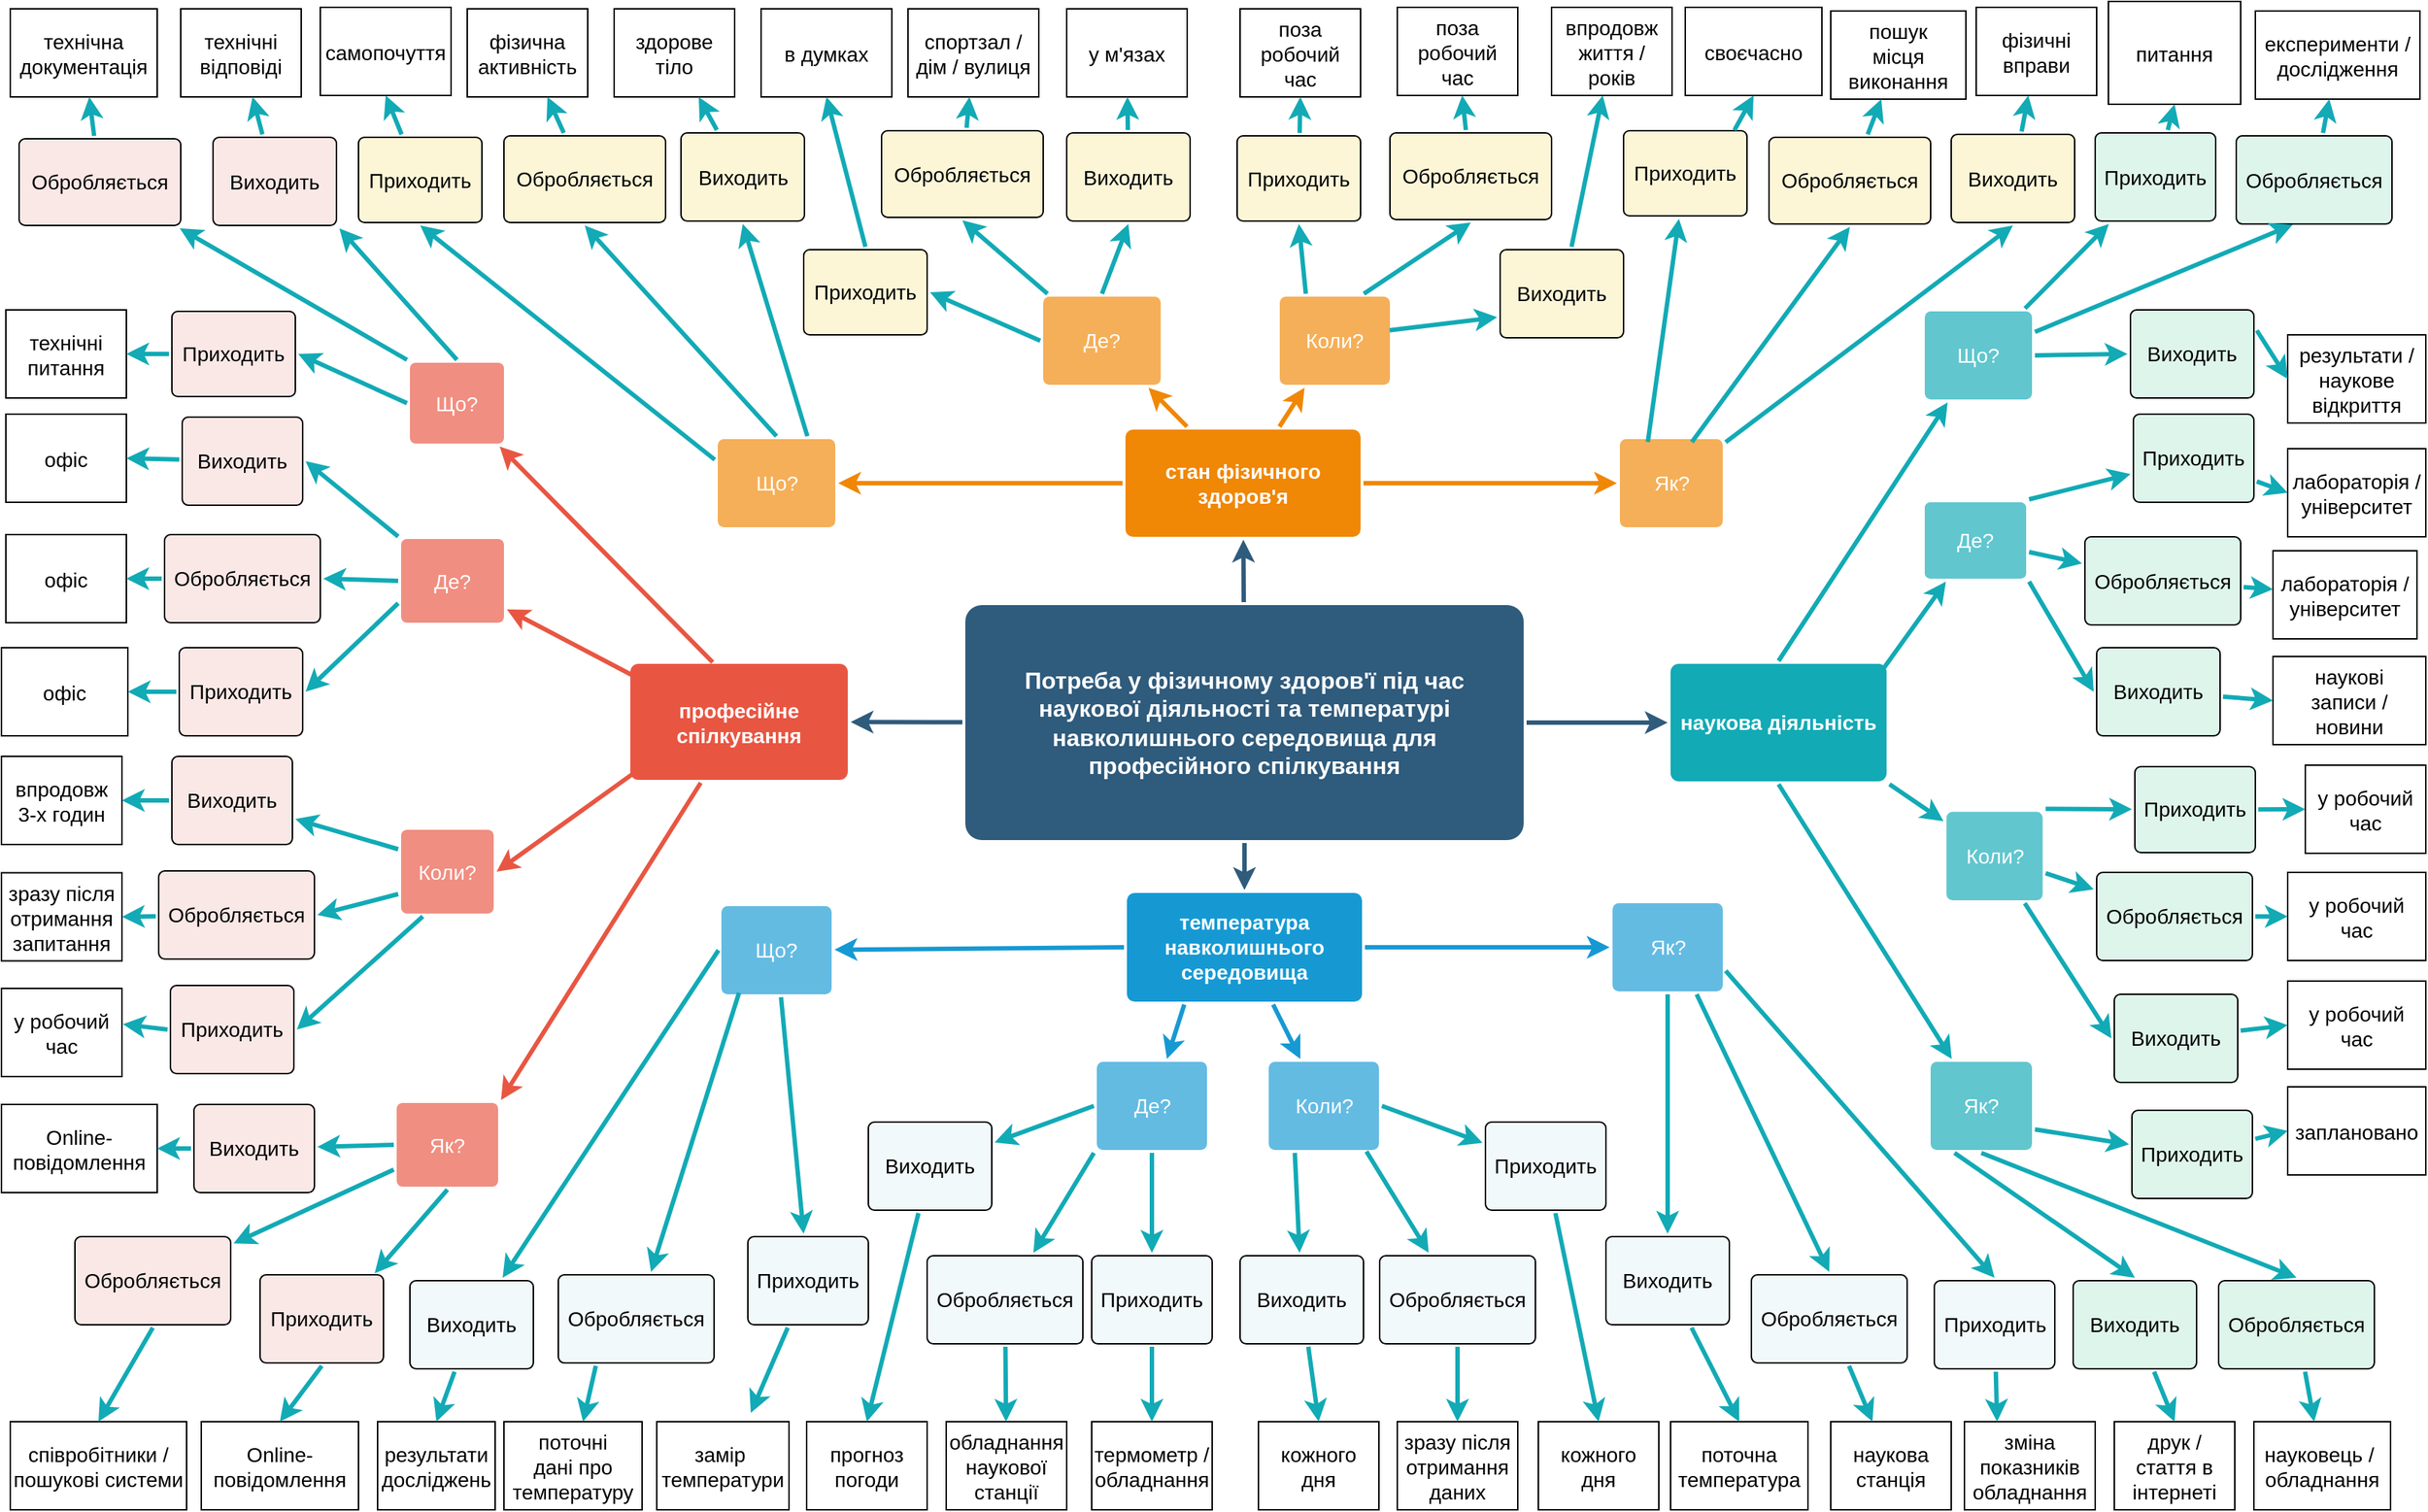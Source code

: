 <mxfile version="20.2.8" type="device"><diagram id="6a731a19-8d31-9384-78a2-239565b7b9f0" name="Page-1"><mxGraphModel dx="786" dy="417" grid="1" gridSize="10" guides="1" tooltips="1" connect="1" arrows="1" fold="1" page="1" pageScale="1" pageWidth="1654" pageHeight="1169" background="none" math="0" shadow="0"><root><mxCell id="0"/><mxCell id="1" parent="0"/><mxCell id="1745" value="" style="edgeStyle=none;rounded=0;jumpStyle=none;html=1;shadow=0;labelBackgroundColor=none;startArrow=none;startFill=0;endArrow=classic;endFill=1;jettySize=auto;orthogonalLoop=1;strokeColor=#2F5B7C;strokeWidth=3;fontFamily=Helvetica;fontSize=16;fontColor=#23445D;spacing=5;" parent="1" source="1749" target="1764" edge="1"><mxGeometry relative="1" as="geometry"/></mxCell><mxCell id="1746" value="" style="edgeStyle=none;rounded=0;jumpStyle=none;html=1;shadow=0;labelBackgroundColor=none;startArrow=none;startFill=0;endArrow=classic;endFill=1;jettySize=auto;orthogonalLoop=1;strokeColor=#2F5B7C;strokeWidth=3;fontFamily=Helvetica;fontSize=16;fontColor=#23445D;spacing=5;" parent="1" source="1749" target="1771" edge="1"><mxGeometry relative="1" as="geometry"/></mxCell><mxCell id="1747" value="" style="edgeStyle=none;rounded=0;jumpStyle=none;html=1;shadow=0;labelBackgroundColor=none;startArrow=none;startFill=0;endArrow=classic;endFill=1;jettySize=auto;orthogonalLoop=1;strokeColor=#2F5B7C;strokeWidth=3;fontFamily=Helvetica;fontSize=16;fontColor=#23445D;spacing=5;" parent="1" source="1749" target="1760" edge="1"><mxGeometry relative="1" as="geometry"/></mxCell><mxCell id="1748" value="" style="edgeStyle=none;rounded=0;jumpStyle=none;html=1;shadow=0;labelBackgroundColor=none;startArrow=none;startFill=0;endArrow=classic;endFill=1;jettySize=auto;orthogonalLoop=1;strokeColor=#2F5B7C;strokeWidth=3;fontFamily=Helvetica;fontSize=16;fontColor=#23445D;spacing=5;" parent="1" source="1749" target="1753" edge="1"><mxGeometry relative="1" as="geometry"/></mxCell><mxCell id="1749" value="&lt;font style=&quot;vertical-align: inherit;&quot;&gt;&lt;font style=&quot;vertical-align: inherit;&quot;&gt;Потреба у фізичному здоров'ї під час наукової діяльності та температурі навколишнього середовища для професійного спілкування&lt;/font&gt;&lt;/font&gt;" style="rounded=1;whiteSpace=wrap;html=1;shadow=0;labelBackgroundColor=none;strokeColor=none;strokeWidth=3;fillColor=#2F5B7C;fontFamily=Helvetica;fontSize=16;fontColor=#FFFFFF;align=center;fontStyle=1;spacing=5;arcSize=7;perimeterSpacing=2;" parent="1" vertex="1"><mxGeometry x="660" y="480" width="380" height="160" as="geometry"/></mxCell><mxCell id="1753" value="професійне спілкування" style="rounded=1;whiteSpace=wrap;html=1;shadow=0;labelBackgroundColor=none;strokeColor=none;strokeWidth=3;fillColor=#e85642;fontFamily=Helvetica;fontSize=14;fontColor=#FFFFFF;align=center;spacing=5;fontStyle=1;arcSize=7;perimeterSpacing=2;" parent="1" vertex="1"><mxGeometry x="432" y="520" width="148" height="79" as="geometry"/></mxCell><mxCell id="1760" value="температура навколишнього середовища" style="rounded=1;whiteSpace=wrap;html=1;shadow=0;labelBackgroundColor=none;strokeColor=none;strokeWidth=3;fillColor=#1699d3;fontFamily=Helvetica;fontSize=14;fontColor=#FFFFFF;align=center;spacing=5;fontStyle=1;arcSize=7;perimeterSpacing=2;" parent="1" vertex="1"><mxGeometry x="770" y="676" width="160" height="74" as="geometry"/></mxCell><mxCell id="1764" value="стан фізичного здоров'я" style="rounded=1;whiteSpace=wrap;html=1;shadow=0;labelBackgroundColor=none;strokeColor=none;strokeWidth=3;fillColor=#F08705;fontFamily=Helvetica;fontSize=14;fontColor=#FFFFFF;align=center;spacing=5;fontStyle=1;arcSize=7;perimeterSpacing=2;" parent="1" vertex="1"><mxGeometry x="769" y="360.5" width="160" height="73" as="geometry"/></mxCell><mxCell id="1771" value="наукова діяльність" style="rounded=1;whiteSpace=wrap;html=1;shadow=0;labelBackgroundColor=none;strokeColor=none;strokeWidth=3;fillColor=#12aab5;fontFamily=Helvetica;fontSize=14;fontColor=#FFFFFF;align=center;spacing=5;fontStyle=1;arcSize=7;perimeterSpacing=2;" parent="1" vertex="1"><mxGeometry x="1140" y="520" width="147" height="80" as="geometry"/></mxCell><mxCell id="1772" value="Як?" style="rounded=1;whiteSpace=wrap;html=1;shadow=0;labelBackgroundColor=none;strokeColor=none;strokeWidth=3;fillColor=#61c6ce;fontFamily=Helvetica;fontSize=14;fontColor=#FFFFFF;align=center;spacing=5;fontStyle=0;arcSize=7;perimeterSpacing=2;" parent="1" vertex="1"><mxGeometry x="1317" y="791" width="69" height="60" as="geometry"/></mxCell><mxCell id="1773" value="" style="edgeStyle=none;rounded=1;jumpStyle=none;html=1;shadow=0;labelBackgroundColor=none;startArrow=none;startFill=0;jettySize=auto;orthogonalLoop=1;strokeColor=#12AAB5;strokeWidth=3;fontFamily=Helvetica;fontSize=14;fontColor=#FFFFFF;spacing=5;fontStyle=1;fillColor=#b0e3e6;exitX=0.5;exitY=1;exitDx=0;exitDy=0;" parent="1" source="1771" target="1772" edge="1"><mxGeometry relative="1" as="geometry"><mxPoint x="1289" y="635" as="targetPoint"/></mxGeometry></mxCell><mxCell id="1774" value="Коли?" style="rounded=1;whiteSpace=wrap;html=1;shadow=0;labelBackgroundColor=none;strokeColor=none;strokeWidth=3;fillColor=#61c6ce;fontFamily=Helvetica;fontSize=14;fontColor=#FFFFFF;align=center;spacing=5;fontStyle=0;arcSize=7;perimeterSpacing=2;direction=south;" parent="1" vertex="1"><mxGeometry x="1327.75" y="620.75" width="65.5" height="60.25" as="geometry"/></mxCell><mxCell id="1775" value="" style="edgeStyle=none;rounded=1;jumpStyle=none;html=1;shadow=0;labelBackgroundColor=none;startArrow=none;startFill=0;jettySize=auto;orthogonalLoop=1;strokeColor=#12AAB5;strokeWidth=3;fontFamily=Helvetica;fontSize=14;fontColor=#FFFFFF;spacing=5;fontStyle=1;fillColor=#b0e3e6;exitX=1;exitY=1;exitDx=0;exitDy=0;" parent="1" source="1771" target="1774" edge="1"><mxGeometry relative="1" as="geometry"/></mxCell><mxCell id="1776" value="Де?" style="rounded=1;whiteSpace=wrap;html=1;shadow=0;labelBackgroundColor=none;strokeColor=none;strokeWidth=3;fillColor=#61c6ce;fontFamily=Helvetica;fontSize=14;fontColor=#FFFFFF;align=center;spacing=5;fontStyle=0;arcSize=7;perimeterSpacing=2;" parent="1" vertex="1"><mxGeometry x="1313" y="410" width="69" height="52" as="geometry"/></mxCell><mxCell id="1777" value="" style="edgeStyle=none;rounded=1;jumpStyle=none;html=1;shadow=0;labelBackgroundColor=none;startArrow=none;startFill=0;jettySize=auto;orthogonalLoop=1;strokeColor=#12AAB5;strokeWidth=3;fontFamily=Helvetica;fontSize=14;fontColor=#FFFFFF;spacing=5;fontStyle=1;fillColor=#b0e3e6;" parent="1" target="1776" edge="1"><mxGeometry relative="1" as="geometry"><mxPoint x="1280" y="530" as="sourcePoint"/></mxGeometry></mxCell><mxCell id="1778" value="Що?" style="rounded=1;whiteSpace=wrap;html=1;shadow=0;labelBackgroundColor=none;strokeColor=none;strokeWidth=3;fillColor=#61c6ce;fontFamily=Helvetica;fontSize=14;fontColor=#FFFFFF;align=center;spacing=5;fontStyle=0;arcSize=7;perimeterSpacing=2;" parent="1" vertex="1"><mxGeometry x="1313" y="280" width="73" height="60" as="geometry"/></mxCell><mxCell id="1779" value="" style="edgeStyle=none;rounded=1;jumpStyle=none;html=1;shadow=0;labelBackgroundColor=none;startArrow=none;startFill=0;jettySize=auto;orthogonalLoop=1;strokeColor=#12AAB5;strokeWidth=3;fontFamily=Helvetica;fontSize=14;fontColor=#FFFFFF;spacing=5;fontStyle=1;fillColor=#b0e3e6;exitX=0.5;exitY=0;exitDx=0;exitDy=0;" parent="1" source="1771" target="1778" edge="1"><mxGeometry relative="1" as="geometry"><mxPoint x="1223" y="507" as="sourcePoint"/></mxGeometry></mxCell><mxCell id="KxXHiPZeeXsI9hDlDG1h-1779" value="Приходить" style="rounded=1;whiteSpace=wrap;html=1;shadow=0;fillColor=#DEF5EB;fontFamily=Helvetica;fontSize=14;fontColor=#000000;align=center;spacing=5;fontStyle=0;arcSize=7;perimeterSpacing=2;" parent="1" vertex="1"><mxGeometry x="1429" y="158.5" width="82" height="60" as="geometry"/></mxCell><mxCell id="KxXHiPZeeXsI9hDlDG1h-1780" value="Обробляється" style="rounded=1;whiteSpace=wrap;html=1;shadow=0;fillColor=#DEF5EB;fontFamily=Helvetica;fontSize=14;fontColor=#000000;align=center;spacing=5;fontStyle=0;arcSize=7;perimeterSpacing=2;" parent="1" vertex="1"><mxGeometry x="1525" y="160.5" width="106" height="60" as="geometry"/></mxCell><mxCell id="KxXHiPZeeXsI9hDlDG1h-1781" value="Виходить" style="rounded=1;whiteSpace=wrap;html=1;shadow=0;fillColor=#DEF5EB;fontFamily=Helvetica;fontSize=14;fontColor=#000000;align=center;spacing=5;fontStyle=0;arcSize=7;perimeterSpacing=2;" parent="1" vertex="1"><mxGeometry x="1453" y="279" width="84" height="60" as="geometry"/></mxCell><mxCell id="KxXHiPZeeXsI9hDlDG1h-1789" value="" style="edgeStyle=none;rounded=1;jumpStyle=none;html=1;shadow=0;labelBackgroundColor=none;startArrow=none;startFill=0;jettySize=auto;orthogonalLoop=1;strokeColor=#12AAB5;strokeWidth=3;fontFamily=Helvetica;fontSize=14;fontColor=#FFFFFF;spacing=5;fontStyle=1;fillColor=#b0e3e6;" parent="1" source="1778" target="KxXHiPZeeXsI9hDlDG1h-1779" edge="1"><mxGeometry relative="1" as="geometry"><mxPoint x="1475" y="310" as="sourcePoint"/><mxPoint x="1523" y="240.0" as="targetPoint"/></mxGeometry></mxCell><mxCell id="KxXHiPZeeXsI9hDlDG1h-1790" value="" style="edgeStyle=none;rounded=1;jumpStyle=none;html=1;shadow=0;labelBackgroundColor=none;startArrow=none;startFill=0;jettySize=auto;orthogonalLoop=1;strokeColor=#12AAB5;strokeWidth=3;fontFamily=Helvetica;fontSize=14;fontColor=#FFFFFF;spacing=5;fontStyle=1;fillColor=#b0e3e6;entryX=0.367;entryY=0.976;entryDx=0;entryDy=0;entryPerimeter=0;exitX=1;exitY=0.25;exitDx=0;exitDy=0;" parent="1" source="1778" target="KxXHiPZeeXsI9hDlDG1h-1780" edge="1"><mxGeometry relative="1" as="geometry"><mxPoint x="1536" y="313" as="sourcePoint"/><mxPoint x="1604.693" y="251.0" as="targetPoint"/></mxGeometry></mxCell><mxCell id="KxXHiPZeeXsI9hDlDG1h-1791" value="" style="edgeStyle=none;rounded=1;jumpStyle=none;html=1;shadow=0;labelBackgroundColor=none;startArrow=none;startFill=0;jettySize=auto;orthogonalLoop=1;strokeColor=#12AAB5;strokeWidth=3;fontFamily=Helvetica;fontSize=14;fontColor=#FFFFFF;spacing=5;fontStyle=1;fillColor=#b0e3e6;exitX=1;exitY=0.5;exitDx=0;exitDy=0;entryX=0;entryY=0.5;entryDx=0;entryDy=0;" parent="1" source="1778" target="KxXHiPZeeXsI9hDlDG1h-1781" edge="1"><mxGeometry relative="1" as="geometry"><mxPoint x="1159" y="386" as="sourcePoint"/><mxPoint x="1262" y="400.123" as="targetPoint"/></mxGeometry></mxCell><mxCell id="KxXHiPZeeXsI9hDlDG1h-1823" value="Коли?" style="rounded=1;whiteSpace=wrap;html=1;shadow=0;labelBackgroundColor=none;strokeColor=none;strokeWidth=3;fillColor=#f5af58;fontFamily=Helvetica;fontSize=14;fontColor=#FFFFFF;align=center;spacing=5;arcSize=7;perimeterSpacing=2;" parent="1" vertex="1"><mxGeometry x="874" y="270" width="75" height="60" as="geometry"/></mxCell><mxCell id="KxXHiPZeeXsI9hDlDG1h-1824" value="" style="edgeStyle=none;rounded=0;jumpStyle=none;html=1;shadow=0;labelBackgroundColor=none;startArrow=none;startFill=0;endArrow=classic;endFill=1;jettySize=auto;orthogonalLoop=1;strokeColor=#F08705;strokeWidth=3;fontFamily=Helvetica;fontSize=14;fontColor=#FFFFFF;spacing=5;" parent="1" source="1764" target="KxXHiPZeeXsI9hDlDG1h-1823" edge="1"><mxGeometry relative="1" as="geometry"><mxPoint x="878" y="376" as="sourcePoint"/></mxGeometry></mxCell><mxCell id="KxXHiPZeeXsI9hDlDG1h-1825" value="Де?" style="rounded=1;whiteSpace=wrap;html=1;shadow=0;labelBackgroundColor=none;strokeColor=none;strokeWidth=3;fillColor=#f5af58;fontFamily=Helvetica;fontSize=14;fontColor=#FFFFFF;align=center;spacing=5;arcSize=7;perimeterSpacing=2;" parent="1" vertex="1"><mxGeometry x="713" y="270" width="80" height="60" as="geometry"/></mxCell><mxCell id="KxXHiPZeeXsI9hDlDG1h-1826" value="" style="edgeStyle=none;rounded=0;jumpStyle=none;html=1;shadow=0;labelBackgroundColor=none;startArrow=none;startFill=0;endArrow=classic;endFill=1;jettySize=auto;orthogonalLoop=1;strokeColor=#F08705;strokeWidth=3;fontFamily=Helvetica;fontSize=14;fontColor=#FFFFFF;spacing=5;" parent="1" source="1764" target="KxXHiPZeeXsI9hDlDG1h-1825" edge="1"><mxGeometry relative="1" as="geometry"><mxPoint x="827.603" y="378.5" as="sourcePoint"/></mxGeometry></mxCell><mxCell id="KxXHiPZeeXsI9hDlDG1h-1827" value="Що?" style="rounded=1;whiteSpace=wrap;html=1;shadow=0;labelBackgroundColor=none;strokeColor=none;strokeWidth=3;fillColor=#f5af58;fontFamily=Helvetica;fontSize=14;fontColor=#FFFFFF;align=center;spacing=5;arcSize=7;perimeterSpacing=2;" parent="1" vertex="1"><mxGeometry x="491.5" y="367" width="80" height="60" as="geometry"/></mxCell><mxCell id="KxXHiPZeeXsI9hDlDG1h-1828" value="" style="edgeStyle=none;rounded=0;jumpStyle=none;html=1;shadow=0;labelBackgroundColor=none;startArrow=none;startFill=0;endArrow=classic;endFill=1;jettySize=auto;orthogonalLoop=1;strokeColor=#F08705;strokeWidth=3;fontFamily=Helvetica;fontSize=14;fontColor=#FFFFFF;spacing=5;exitX=0;exitY=0.5;exitDx=0;exitDy=0;" parent="1" source="1764" target="KxXHiPZeeXsI9hDlDG1h-1827" edge="1"><mxGeometry relative="1" as="geometry"><mxPoint x="779" y="413" as="sourcePoint"/></mxGeometry></mxCell><mxCell id="KxXHiPZeeXsI9hDlDG1h-1829" value="Як?" style="rounded=1;whiteSpace=wrap;html=1;shadow=0;labelBackgroundColor=none;strokeColor=none;strokeWidth=3;fillColor=#f5af58;fontFamily=Helvetica;fontSize=14;fontColor=#FFFFFF;align=center;spacing=5;arcSize=7;perimeterSpacing=2;" parent="1" vertex="1"><mxGeometry x="1105.5" y="367" width="70" height="60" as="geometry"/></mxCell><mxCell id="KxXHiPZeeXsI9hDlDG1h-1830" value="" style="edgeStyle=none;rounded=0;jumpStyle=none;html=1;shadow=0;labelBackgroundColor=none;startArrow=none;startFill=0;endArrow=classic;endFill=1;jettySize=auto;orthogonalLoop=1;strokeColor=#F08705;strokeWidth=3;fontFamily=Helvetica;fontSize=14;fontColor=#FFFFFF;spacing=5;entryX=0;entryY=0.5;entryDx=0;entryDy=0;exitX=1;exitY=0.5;exitDx=0;exitDy=0;" parent="1" source="1764" target="KxXHiPZeeXsI9hDlDG1h-1829" edge="1"><mxGeometry relative="1" as="geometry"><mxPoint x="905" y="436" as="sourcePoint"/><mxPoint x="959.302" y="368" as="targetPoint"/></mxGeometry></mxCell><mxCell id="KxXHiPZeeXsI9hDlDG1h-1831" value="" style="edgeStyle=none;rounded=0;jumpStyle=none;html=1;shadow=0;labelBackgroundColor=none;startArrow=none;startFill=0;endArrow=classic;endFill=1;jettySize=auto;orthogonalLoop=1;strokeColor=#1699D3;strokeWidth=3;fontFamily=Helvetica;fontSize=14;fontColor=#FFFFFF;spacing=5;exitX=0;exitY=0.5;exitDx=0;exitDy=0;" parent="1" source="1760" target="KxXHiPZeeXsI9hDlDG1h-1832" edge="1"><mxGeometry relative="1" as="geometry"><mxPoint x="812.5" y="668" as="sourcePoint"/></mxGeometry></mxCell><mxCell id="KxXHiPZeeXsI9hDlDG1h-1832" value="Що?" style="rounded=1;whiteSpace=wrap;html=1;shadow=0;labelBackgroundColor=none;strokeColor=none;strokeWidth=3;fillColor=#64bbe2;fontFamily=Helvetica;fontSize=14;fontColor=#FFFFFF;align=center;spacing=5;arcSize=7;perimeterSpacing=2;" parent="1" vertex="1"><mxGeometry x="494" y="685" width="75" height="60" as="geometry"/></mxCell><mxCell id="KxXHiPZeeXsI9hDlDG1h-1833" value="" style="edgeStyle=none;rounded=0;jumpStyle=none;html=1;shadow=0;labelBackgroundColor=none;startArrow=none;startFill=0;endArrow=classic;endFill=1;jettySize=auto;orthogonalLoop=1;strokeColor=#1699D3;strokeWidth=3;fontFamily=Helvetica;fontSize=14;fontColor=#FFFFFF;spacing=5;exitX=0.25;exitY=1;exitDx=0;exitDy=0;" parent="1" source="1760" target="KxXHiPZeeXsI9hDlDG1h-1834" edge="1"><mxGeometry relative="1" as="geometry"><mxPoint x="837.499" y="742.016" as="sourcePoint"/></mxGeometry></mxCell><mxCell id="KxXHiPZeeXsI9hDlDG1h-1834" value="Де?" style="rounded=1;whiteSpace=wrap;html=1;shadow=0;labelBackgroundColor=none;strokeColor=none;strokeWidth=3;fillColor=#64bbe2;fontFamily=Helvetica;fontSize=14;fontColor=#FFFFFF;align=center;spacing=5;arcSize=7;perimeterSpacing=2;" parent="1" vertex="1"><mxGeometry x="749.5" y="791" width="75" height="60" as="geometry"/></mxCell><mxCell id="KxXHiPZeeXsI9hDlDG1h-1835" value="" style="edgeStyle=none;rounded=0;jumpStyle=none;html=1;shadow=0;labelBackgroundColor=none;startArrow=none;startFill=0;endArrow=classic;endFill=1;jettySize=auto;orthogonalLoop=1;strokeColor=#1699D3;strokeWidth=3;fontFamily=Helvetica;fontSize=14;fontColor=#FFFFFF;spacing=5;" parent="1" source="1760" target="KxXHiPZeeXsI9hDlDG1h-1836" edge="1"><mxGeometry relative="1" as="geometry"><mxPoint x="875.761" y="744" as="sourcePoint"/></mxGeometry></mxCell><mxCell id="KxXHiPZeeXsI9hDlDG1h-1836" value="Коли?" style="rounded=1;whiteSpace=wrap;html=1;shadow=0;labelBackgroundColor=none;strokeColor=none;strokeWidth=3;fillColor=#64bbe2;fontFamily=Helvetica;fontSize=14;fontColor=#FFFFFF;align=center;spacing=5;arcSize=7;perimeterSpacing=2;" parent="1" vertex="1"><mxGeometry x="866.5" y="791" width="75" height="60" as="geometry"/></mxCell><mxCell id="KxXHiPZeeXsI9hDlDG1h-1837" value="" style="edgeStyle=none;rounded=0;jumpStyle=none;html=1;shadow=0;labelBackgroundColor=none;startArrow=none;startFill=0;endArrow=classic;endFill=1;jettySize=auto;orthogonalLoop=1;strokeColor=#1699D3;strokeWidth=3;fontFamily=Helvetica;fontSize=14;fontColor=#FFFFFF;spacing=5;exitX=1;exitY=0.5;exitDx=0;exitDy=0;" parent="1" source="1760" target="KxXHiPZeeXsI9hDlDG1h-1838" edge="1"><mxGeometry relative="1" as="geometry"><mxPoint x="912.75" y="712" as="sourcePoint"/></mxGeometry></mxCell><mxCell id="KxXHiPZeeXsI9hDlDG1h-1838" value="Як?" style="rounded=1;whiteSpace=wrap;html=1;shadow=0;labelBackgroundColor=none;strokeColor=none;strokeWidth=3;fillColor=#64bbe2;fontFamily=Helvetica;fontSize=14;fontColor=#FFFFFF;align=center;spacing=5;arcSize=7;perimeterSpacing=2;" parent="1" vertex="1"><mxGeometry x="1100.5" y="683" width="75" height="60" as="geometry"/></mxCell><mxCell id="KxXHiPZeeXsI9hDlDG1h-1841" value="" style="edgeStyle=none;rounded=1;jumpStyle=none;html=1;shadow=0;labelBackgroundColor=none;startArrow=none;startFill=0;jettySize=auto;orthogonalLoop=1;strokeColor=#E85642;strokeWidth=3;fontFamily=Helvetica;fontSize=14;fontColor=#FFFFFF;spacing=5;fontStyle=1;fillColor=#b0e3e6;exitX=0.382;exitY=0.011;exitDx=0;exitDy=0;exitPerimeter=0;" parent="1" source="1753" target="KxXHiPZeeXsI9hDlDG1h-1842" edge="1"><mxGeometry relative="1" as="geometry"><mxPoint x="319.359" y="523.5" as="sourcePoint"/></mxGeometry></mxCell><mxCell id="KxXHiPZeeXsI9hDlDG1h-1842" value="Що?" style="rounded=1;whiteSpace=wrap;html=1;shadow=0;labelBackgroundColor=none;strokeColor=none;strokeWidth=3;fillColor=#f08e81;fontFamily=Helvetica;fontSize=14;fontColor=#FFFFFF;align=center;spacing=5;fontStyle=0;arcSize=7;perimeterSpacing=2;" parent="1" vertex="1"><mxGeometry x="282" y="315" width="64" height="55" as="geometry"/></mxCell><mxCell id="KxXHiPZeeXsI9hDlDG1h-1843" value="" style="edgeStyle=none;rounded=1;jumpStyle=none;html=1;shadow=0;labelBackgroundColor=none;startArrow=none;startFill=0;jettySize=auto;orthogonalLoop=1;strokeColor=#E85642;strokeWidth=3;fontFamily=Helvetica;fontSize=14;fontColor=#FFFFFF;spacing=5;fontStyle=1;fillColor=#b0e3e6;exitX=0.03;exitY=0.125;exitDx=0;exitDy=0;exitPerimeter=0;" parent="1" source="1753" target="KxXHiPZeeXsI9hDlDG1h-1844" edge="1"><mxGeometry relative="1" as="geometry"><mxPoint x="396.958" y="623.008" as="sourcePoint"/></mxGeometry></mxCell><mxCell id="KxXHiPZeeXsI9hDlDG1h-1844" value="Де?" style="rounded=1;whiteSpace=wrap;html=1;shadow=0;labelBackgroundColor=none;strokeColor=none;strokeWidth=3;fillColor=#f08e81;fontFamily=Helvetica;fontSize=14;fontColor=#FFFFFF;align=center;spacing=5;fontStyle=0;arcSize=7;perimeterSpacing=2;" parent="1" vertex="1"><mxGeometry x="276" y="435" width="70" height="57" as="geometry"/></mxCell><mxCell id="KxXHiPZeeXsI9hDlDG1h-1845" value="" style="edgeStyle=none;rounded=1;jumpStyle=none;html=1;shadow=0;labelBackgroundColor=none;startArrow=none;startFill=0;jettySize=auto;orthogonalLoop=1;strokeColor=#E85642;strokeWidth=3;fontFamily=Helvetica;fontSize=14;fontColor=#FFFFFF;spacing=5;fontStyle=1;fillColor=#b0e3e6;entryX=1;entryY=0.5;entryDx=0;entryDy=0;exitX=0.04;exitY=0.906;exitDx=0;exitDy=0;exitPerimeter=0;" parent="1" source="1753" target="KxXHiPZeeXsI9hDlDG1h-1846" edge="1"><mxGeometry relative="1" as="geometry"><mxPoint x="430.958" y="741.008" as="sourcePoint"/></mxGeometry></mxCell><mxCell id="KxXHiPZeeXsI9hDlDG1h-1846" value="Коли?" style="rounded=1;whiteSpace=wrap;html=1;shadow=0;labelBackgroundColor=none;strokeColor=none;strokeWidth=3;fillColor=#f08e81;fontFamily=Helvetica;fontSize=14;fontColor=#FFFFFF;align=center;spacing=5;fontStyle=0;arcSize=7;perimeterSpacing=2;" parent="1" vertex="1"><mxGeometry x="276" y="633" width="63" height="57" as="geometry"/></mxCell><mxCell id="KxXHiPZeeXsI9hDlDG1h-1847" value="" style="edgeStyle=none;rounded=1;jumpStyle=none;html=1;shadow=0;labelBackgroundColor=none;startArrow=none;startFill=0;jettySize=auto;orthogonalLoop=1;strokeColor=#E85642;strokeWidth=3;fontFamily=Helvetica;fontSize=14;fontColor=#FFFFFF;spacing=5;fontStyle=1;fillColor=#b0e3e6;entryX=1;entryY=0;entryDx=0;entryDy=0;" parent="1" source="1753" target="KxXHiPZeeXsI9hDlDG1h-1848" edge="1"><mxGeometry relative="1" as="geometry"><mxPoint x="472.958" y="757.008" as="sourcePoint"/></mxGeometry></mxCell><mxCell id="KxXHiPZeeXsI9hDlDG1h-1848" value="Як?" style="rounded=1;whiteSpace=wrap;html=1;shadow=0;labelBackgroundColor=none;strokeColor=none;strokeWidth=3;fillColor=#f08e81;fontFamily=Helvetica;fontSize=14;fontColor=#FFFFFF;align=center;spacing=5;fontStyle=0;arcSize=7;perimeterSpacing=2;" parent="1" vertex="1"><mxGeometry x="273" y="819" width="69" height="57" as="geometry"/></mxCell><mxCell id="KxXHiPZeeXsI9hDlDG1h-1849" value="питання" style="fontFamily=Helvetica;fontSize=14;" parent="1" vertex="1"><mxGeometry x="1438" y="69" width="90" height="70" as="geometry"/></mxCell><mxCell id="KxXHiPZeeXsI9hDlDG1h-1850" value="" style="edgeStyle=none;rounded=1;jumpStyle=none;html=1;shadow=0;labelBackgroundColor=none;startArrow=none;startFill=0;jettySize=auto;orthogonalLoop=1;strokeColor=#12AAB5;strokeWidth=3;fontFamily=Helvetica;fontSize=14;fontColor=#FFFFFF;spacing=5;fontStyle=1;fillColor=#b0e3e6;entryX=0.5;entryY=1;entryDx=0;entryDy=0;" parent="1" source="KxXHiPZeeXsI9hDlDG1h-1779" target="KxXHiPZeeXsI9hDlDG1h-1849" edge="1"><mxGeometry relative="1" as="geometry"><mxPoint x="1680.5" y="289" as="sourcePoint"/><mxPoint x="1672" y="237" as="targetPoint"/></mxGeometry></mxCell><mxCell id="KxXHiPZeeXsI9hDlDG1h-1851" value="експерименти /&#10;дослідження" style="fontFamily=Helvetica;fontSize=14;" parent="1" vertex="1"><mxGeometry x="1538" y="75.5" width="112" height="60" as="geometry"/></mxCell><mxCell id="KxXHiPZeeXsI9hDlDG1h-1852" value="результати / &#10;наукове&#10;відкриття" style="fontFamily=Helvetica;fontSize=14;" parent="1" vertex="1"><mxGeometry x="1560" y="296" width="94" height="60" as="geometry"/></mxCell><mxCell id="KxXHiPZeeXsI9hDlDG1h-1853" value="" style="edgeStyle=none;rounded=1;jumpStyle=none;html=1;shadow=0;labelBackgroundColor=none;startArrow=none;startFill=0;jettySize=auto;orthogonalLoop=1;strokeColor=#12AAB5;strokeWidth=3;fontFamily=Helvetica;fontSize=14;fontColor=#FFFFFF;spacing=5;fontStyle=1;fillColor=#b0e3e6;entryX=0;entryY=0.5;entryDx=0;entryDy=0;exitX=1;exitY=0.25;exitDx=0;exitDy=0;" parent="1" source="KxXHiPZeeXsI9hDlDG1h-1781" target="KxXHiPZeeXsI9hDlDG1h-1852" edge="1"><mxGeometry relative="1" as="geometry"><mxPoint x="1201.25" y="405" as="sourcePoint"/><mxPoint x="1124.25" y="429.123" as="targetPoint"/></mxGeometry></mxCell><mxCell id="KxXHiPZeeXsI9hDlDG1h-1855" value="" style="edgeStyle=none;rounded=1;jumpStyle=none;html=1;shadow=0;labelBackgroundColor=none;startArrow=none;startFill=0;jettySize=auto;orthogonalLoop=1;strokeColor=#12AAB5;strokeWidth=3;fontFamily=Helvetica;fontSize=14;fontColor=#FFFFFF;spacing=5;fontStyle=1;fillColor=#b0e3e6;" parent="1" source="KxXHiPZeeXsI9hDlDG1h-1780" target="KxXHiPZeeXsI9hDlDG1h-1851" edge="1"><mxGeometry relative="1" as="geometry"><mxPoint x="1852" y="270" as="sourcePoint"/><mxPoint x="1877" y="270" as="targetPoint"/></mxGeometry></mxCell><mxCell id="KxXHiPZeeXsI9hDlDG1h-1856" value="Приходить" style="rounded=1;whiteSpace=wrap;html=1;shadow=0;fillColor=#DEF5EB;fontFamily=Helvetica;fontSize=14;fontColor=#000000;align=center;spacing=5;fontStyle=0;arcSize=7;perimeterSpacing=2;" parent="1" vertex="1"><mxGeometry x="1455" y="350" width="82" height="60" as="geometry"/></mxCell><mxCell id="KxXHiPZeeXsI9hDlDG1h-1857" value="Обробляється" style="rounded=1;whiteSpace=wrap;html=1;shadow=0;fillColor=#DEF5EB;fontFamily=Helvetica;fontSize=14;fontColor=#000000;align=center;spacing=5;fontStyle=0;arcSize=7;perimeterSpacing=2;" parent="1" vertex="1"><mxGeometry x="1422" y="433.5" width="106" height="60" as="geometry"/></mxCell><mxCell id="KxXHiPZeeXsI9hDlDG1h-1858" value="Виходить" style="rounded=1;whiteSpace=wrap;html=1;shadow=0;fillColor=#DEF5EB;fontFamily=Helvetica;fontSize=14;fontColor=#000000;align=center;spacing=5;fontStyle=0;arcSize=7;perimeterSpacing=2;" parent="1" vertex="1"><mxGeometry x="1430" y="509" width="84" height="60" as="geometry"/></mxCell><mxCell id="KxXHiPZeeXsI9hDlDG1h-1859" value="" style="edgeStyle=none;rounded=1;jumpStyle=none;html=1;shadow=0;labelBackgroundColor=none;startArrow=none;startFill=0;jettySize=auto;orthogonalLoop=1;strokeColor=#12AAB5;strokeWidth=3;fontFamily=Helvetica;fontSize=14;fontColor=#FFFFFF;spacing=5;fontStyle=1;fillColor=#b0e3e6;exitX=1;exitY=0;exitDx=0;exitDy=0;" parent="1" source="1776" target="KxXHiPZeeXsI9hDlDG1h-1856" edge="1"><mxGeometry relative="1" as="geometry"><mxPoint x="1669.25" y="363.5" as="sourcePoint"/><mxPoint x="1660.75" y="311.5" as="targetPoint"/></mxGeometry></mxCell><mxCell id="KxXHiPZeeXsI9hDlDG1h-1860" value="" style="edgeStyle=none;rounded=1;jumpStyle=none;html=1;shadow=0;labelBackgroundColor=none;startArrow=none;startFill=0;jettySize=auto;orthogonalLoop=1;strokeColor=#12AAB5;strokeWidth=3;fontFamily=Helvetica;fontSize=14;fontColor=#FFFFFF;spacing=5;fontStyle=1;fillColor=#b0e3e6;" parent="1" source="1776" target="KxXHiPZeeXsI9hDlDG1h-1857" edge="1"><mxGeometry relative="1" as="geometry"><mxPoint x="1538.704" y="620.476" as="sourcePoint"/><mxPoint x="1573.443" y="580.5" as="targetPoint"/></mxGeometry></mxCell><mxCell id="KxXHiPZeeXsI9hDlDG1h-1861" value="" style="edgeStyle=none;rounded=1;jumpStyle=none;html=1;shadow=0;labelBackgroundColor=none;startArrow=none;startFill=0;jettySize=auto;orthogonalLoop=1;strokeColor=#12AAB5;strokeWidth=3;fontFamily=Helvetica;fontSize=14;fontColor=#FFFFFF;spacing=5;fontStyle=1;fillColor=#b0e3e6;exitX=1;exitY=1;exitDx=0;exitDy=0;entryX=0;entryY=0.5;entryDx=0;entryDy=0;" parent="1" source="1776" target="KxXHiPZeeXsI9hDlDG1h-1858" edge="1"><mxGeometry relative="1" as="geometry"><mxPoint x="1543.75" y="653.5" as="sourcePoint"/><mxPoint x="1580.75" y="641.623" as="targetPoint"/></mxGeometry></mxCell><mxCell id="KxXHiPZeeXsI9hDlDG1h-1862" value="лабораторія /&#10;університет" style="fontFamily=Helvetica;fontSize=14;" parent="1" vertex="1"><mxGeometry x="1560" y="373.5" width="94" height="60" as="geometry"/></mxCell><mxCell id="KxXHiPZeeXsI9hDlDG1h-1863" value="" style="edgeStyle=none;rounded=1;jumpStyle=none;html=1;shadow=0;labelBackgroundColor=none;startArrow=none;startFill=0;jettySize=auto;orthogonalLoop=1;strokeColor=#12AAB5;strokeWidth=3;fontFamily=Helvetica;fontSize=14;fontColor=#FFFFFF;spacing=5;fontStyle=1;fillColor=#b0e3e6;entryX=0;entryY=0.5;entryDx=0;entryDy=0;" parent="1" source="KxXHiPZeeXsI9hDlDG1h-1856" target="KxXHiPZeeXsI9hDlDG1h-1862" edge="1"><mxGeometry relative="1" as="geometry"><mxPoint x="1674.5" y="422.5" as="sourcePoint"/><mxPoint x="1666" y="370.5" as="targetPoint"/></mxGeometry></mxCell><mxCell id="KxXHiPZeeXsI9hDlDG1h-1864" value="лабораторія /&#10;університет" style="fontFamily=Helvetica;fontSize=14;" parent="1" vertex="1"><mxGeometry x="1550" y="443" width="98" height="60" as="geometry"/></mxCell><mxCell id="KxXHiPZeeXsI9hDlDG1h-1865" value="наукові &#10;записи /&#10;новини" style="fontFamily=Helvetica;fontSize=14;" parent="1" vertex="1"><mxGeometry x="1550" y="515" width="104" height="60" as="geometry"/></mxCell><mxCell id="KxXHiPZeeXsI9hDlDG1h-1866" value="" style="edgeStyle=none;rounded=1;jumpStyle=none;html=1;shadow=0;labelBackgroundColor=none;startArrow=none;startFill=0;jettySize=auto;orthogonalLoop=1;strokeColor=#12AAB5;strokeWidth=3;fontFamily=Helvetica;fontSize=14;fontColor=#FFFFFF;spacing=5;fontStyle=1;fillColor=#b0e3e6;entryX=0;entryY=0.5;entryDx=0;entryDy=0;" parent="1" source="KxXHiPZeeXsI9hDlDG1h-1858" target="KxXHiPZeeXsI9hDlDG1h-1865" edge="1"><mxGeometry relative="1" as="geometry"><mxPoint x="1667" y="651.5" as="sourcePoint"/><mxPoint x="1590" y="675.623" as="targetPoint"/></mxGeometry></mxCell><mxCell id="KxXHiPZeeXsI9hDlDG1h-1867" value="" style="edgeStyle=none;rounded=1;jumpStyle=none;html=1;shadow=0;labelBackgroundColor=none;startArrow=none;startFill=0;jettySize=auto;orthogonalLoop=1;strokeColor=#12AAB5;strokeWidth=3;fontFamily=Helvetica;fontSize=14;fontColor=#FFFFFF;spacing=5;fontStyle=1;fillColor=#b0e3e6;" parent="1" source="KxXHiPZeeXsI9hDlDG1h-1857" target="KxXHiPZeeXsI9hDlDG1h-1864" edge="1"><mxGeometry relative="1" as="geometry"><mxPoint x="1677" y="661.5" as="sourcePoint"/><mxPoint x="1702" y="661.5" as="targetPoint"/></mxGeometry></mxCell><mxCell id="KxXHiPZeeXsI9hDlDG1h-1869" value="Приходить" style="rounded=1;whiteSpace=wrap;html=1;shadow=0;fillColor=#DEF5EB;fontFamily=Helvetica;fontSize=14;fontColor=#000000;align=center;spacing=5;fontStyle=0;arcSize=7;perimeterSpacing=2;" parent="1" vertex="1"><mxGeometry x="1456" y="590" width="82" height="58.5" as="geometry"/></mxCell><mxCell id="KxXHiPZeeXsI9hDlDG1h-1870" value="Обробляється" style="rounded=1;whiteSpace=wrap;html=1;shadow=0;fillColor=#DEF5EB;fontFamily=Helvetica;fontSize=14;fontColor=#000000;align=center;spacing=5;fontStyle=0;arcSize=7;perimeterSpacing=2;" parent="1" vertex="1"><mxGeometry x="1430" y="662" width="106" height="60" as="geometry"/></mxCell><mxCell id="KxXHiPZeeXsI9hDlDG1h-1871" value="Виходить" style="rounded=1;whiteSpace=wrap;html=1;shadow=0;fillColor=#DEF5EB;fontFamily=Helvetica;fontSize=14;fontColor=#000000;align=center;spacing=5;fontStyle=0;arcSize=7;perimeterSpacing=2;" parent="1" vertex="1"><mxGeometry x="1442" y="745" width="84" height="60" as="geometry"/></mxCell><mxCell id="KxXHiPZeeXsI9hDlDG1h-1872" value="" style="edgeStyle=none;rounded=1;jumpStyle=none;html=1;shadow=0;labelBackgroundColor=none;startArrow=none;startFill=0;jettySize=auto;orthogonalLoop=1;strokeColor=#12AAB5;strokeWidth=3;fontFamily=Helvetica;fontSize=14;fontColor=#FFFFFF;spacing=5;fontStyle=1;fillColor=#b0e3e6;exitX=0;exitY=0;exitDx=0;exitDy=0;" parent="1" source="1774" target="KxXHiPZeeXsI9hDlDG1h-1869" edge="1"><mxGeometry relative="1" as="geometry"><mxPoint x="1402.75" y="648" as="sourcePoint"/><mxPoint x="1667.75" y="547.5" as="targetPoint"/></mxGeometry></mxCell><mxCell id="KxXHiPZeeXsI9hDlDG1h-1873" value="" style="edgeStyle=none;rounded=1;jumpStyle=none;html=1;shadow=0;labelBackgroundColor=none;startArrow=none;startFill=0;jettySize=auto;orthogonalLoop=1;strokeColor=#12AAB5;strokeWidth=3;fontFamily=Helvetica;fontSize=14;fontColor=#FFFFFF;spacing=5;fontStyle=1;fillColor=#b0e3e6;" parent="1" source="1774" target="KxXHiPZeeXsI9hDlDG1h-1870" edge="1"><mxGeometry relative="1" as="geometry"><mxPoint x="1418.75" y="689.515" as="sourcePoint"/><mxPoint x="1580.443" y="816.5" as="targetPoint"/></mxGeometry></mxCell><mxCell id="KxXHiPZeeXsI9hDlDG1h-1874" value="" style="edgeStyle=none;rounded=1;jumpStyle=none;html=1;shadow=0;labelBackgroundColor=none;startArrow=none;startFill=0;jettySize=auto;orthogonalLoop=1;strokeColor=#12AAB5;strokeWidth=3;fontFamily=Helvetica;fontSize=14;fontColor=#FFFFFF;spacing=5;fontStyle=1;fillColor=#b0e3e6;entryX=0;entryY=0.5;entryDx=0;entryDy=0;" parent="1" source="1774" target="KxXHiPZeeXsI9hDlDG1h-1871" edge="1"><mxGeometry relative="1" as="geometry"><mxPoint x="1418.75" y="724" as="sourcePoint"/><mxPoint x="1587.75" y="877.623" as="targetPoint"/></mxGeometry></mxCell><mxCell id="KxXHiPZeeXsI9hDlDG1h-1875" value="у робочий&#10;час" style="fontFamily=Helvetica;fontSize=14;" parent="1" vertex="1"><mxGeometry x="1572" y="589" width="82" height="60" as="geometry"/></mxCell><mxCell id="KxXHiPZeeXsI9hDlDG1h-1876" value="" style="edgeStyle=none;rounded=1;jumpStyle=none;html=1;shadow=0;labelBackgroundColor=none;startArrow=none;startFill=0;jettySize=auto;orthogonalLoop=1;strokeColor=#12AAB5;strokeWidth=3;fontFamily=Helvetica;fontSize=14;fontColor=#FFFFFF;spacing=5;fontStyle=1;fillColor=#b0e3e6;entryX=0;entryY=0.5;entryDx=0;entryDy=0;" parent="1" source="KxXHiPZeeXsI9hDlDG1h-1869" target="KxXHiPZeeXsI9hDlDG1h-1875" edge="1"><mxGeometry relative="1" as="geometry"><mxPoint x="1681.5" y="658.5" as="sourcePoint"/><mxPoint x="1673" y="606.5" as="targetPoint"/></mxGeometry></mxCell><mxCell id="KxXHiPZeeXsI9hDlDG1h-1877" value="у робочий&#10;час" style="fontFamily=Helvetica;fontSize=14;" parent="1" vertex="1"><mxGeometry x="1560" y="662" width="94" height="60" as="geometry"/></mxCell><mxCell id="KxXHiPZeeXsI9hDlDG1h-1878" value="у робочий&#10;час" style="fontFamily=Helvetica;fontSize=14;" parent="1" vertex="1"><mxGeometry x="1560" y="736" width="94" height="60" as="geometry"/></mxCell><mxCell id="KxXHiPZeeXsI9hDlDG1h-1879" value="" style="edgeStyle=none;rounded=1;jumpStyle=none;html=1;shadow=0;labelBackgroundColor=none;startArrow=none;startFill=0;jettySize=auto;orthogonalLoop=1;strokeColor=#12AAB5;strokeWidth=3;fontFamily=Helvetica;fontSize=14;fontColor=#FFFFFF;spacing=5;fontStyle=1;fillColor=#b0e3e6;entryX=0;entryY=0.5;entryDx=0;entryDy=0;" parent="1" source="KxXHiPZeeXsI9hDlDG1h-1871" target="KxXHiPZeeXsI9hDlDG1h-1878" edge="1"><mxGeometry relative="1" as="geometry"><mxPoint x="1674" y="887.5" as="sourcePoint"/><mxPoint x="1597" y="911.623" as="targetPoint"/></mxGeometry></mxCell><mxCell id="KxXHiPZeeXsI9hDlDG1h-1880" value="" style="edgeStyle=none;rounded=1;jumpStyle=none;html=1;shadow=0;labelBackgroundColor=none;startArrow=none;startFill=0;jettySize=auto;orthogonalLoop=1;strokeColor=#12AAB5;strokeWidth=3;fontFamily=Helvetica;fontSize=14;fontColor=#FFFFFF;spacing=5;fontStyle=1;fillColor=#b0e3e6;" parent="1" source="KxXHiPZeeXsI9hDlDG1h-1870" target="KxXHiPZeeXsI9hDlDG1h-1877" edge="1"><mxGeometry relative="1" as="geometry"><mxPoint x="1684" y="897.5" as="sourcePoint"/><mxPoint x="1709" y="897.5" as="targetPoint"/></mxGeometry></mxCell><mxCell id="KxXHiPZeeXsI9hDlDG1h-1881" value="Приходить" style="rounded=1;whiteSpace=wrap;html=1;shadow=0;fillColor=#DEF5EB;fontFamily=Helvetica;fontSize=14;fontColor=#000000;align=center;spacing=5;fontStyle=0;arcSize=7;perimeterSpacing=2;" parent="1" vertex="1"><mxGeometry x="1454" y="824" width="82" height="60" as="geometry"/></mxCell><mxCell id="KxXHiPZeeXsI9hDlDG1h-1882" value="Обробляється" style="rounded=1;whiteSpace=wrap;html=1;shadow=0;fillColor=#DEF5EB;fontFamily=Helvetica;fontSize=14;fontColor=#000000;align=center;spacing=5;fontStyle=0;arcSize=7;perimeterSpacing=2;" parent="1" vertex="1"><mxGeometry x="1513" y="940" width="106" height="60" as="geometry"/></mxCell><mxCell id="KxXHiPZeeXsI9hDlDG1h-1883" value="Виходить" style="rounded=1;whiteSpace=wrap;html=1;shadow=0;fillColor=#DEF5EB;fontFamily=Helvetica;fontSize=14;fontColor=#000000;align=center;spacing=5;fontStyle=0;arcSize=7;perimeterSpacing=2;" parent="1" vertex="1"><mxGeometry x="1414" y="940" width="84" height="60" as="geometry"/></mxCell><mxCell id="KxXHiPZeeXsI9hDlDG1h-1884" value="" style="edgeStyle=none;rounded=1;jumpStyle=none;html=1;shadow=0;labelBackgroundColor=none;startArrow=none;startFill=0;jettySize=auto;orthogonalLoop=1;strokeColor=#12AAB5;strokeWidth=3;fontFamily=Helvetica;fontSize=14;fontColor=#FFFFFF;spacing=5;fontStyle=1;fillColor=#b0e3e6;exitX=1;exitY=0.75;exitDx=0;exitDy=0;" parent="1" source="1772" target="KxXHiPZeeXsI9hDlDG1h-1881" edge="1"><mxGeometry relative="1" as="geometry"><mxPoint x="1385.89" y="1085.75" as="sourcePoint"/><mxPoint x="1640.89" y="997.5" as="targetPoint"/></mxGeometry></mxCell><mxCell id="KxXHiPZeeXsI9hDlDG1h-1885" value="" style="edgeStyle=none;rounded=1;jumpStyle=none;html=1;shadow=0;labelBackgroundColor=none;startArrow=none;startFill=0;jettySize=auto;orthogonalLoop=1;strokeColor=#12AAB5;strokeWidth=3;fontFamily=Helvetica;fontSize=14;fontColor=#FFFFFF;spacing=5;fontStyle=1;fillColor=#b0e3e6;exitX=0.5;exitY=1;exitDx=0;exitDy=0;entryX=0.5;entryY=0;entryDx=0;entryDy=0;" parent="1" source="1772" target="KxXHiPZeeXsI9hDlDG1h-1882" edge="1"><mxGeometry relative="1" as="geometry"><mxPoint x="1550.89" y="1139.477" as="sourcePoint"/><mxPoint x="1718.583" y="1283.5" as="targetPoint"/></mxGeometry></mxCell><mxCell id="KxXHiPZeeXsI9hDlDG1h-1886" value="" style="edgeStyle=none;rounded=1;jumpStyle=none;html=1;shadow=0;labelBackgroundColor=none;startArrow=none;startFill=0;jettySize=auto;orthogonalLoop=1;strokeColor=#12AAB5;strokeWidth=3;fontFamily=Helvetica;fontSize=14;fontColor=#FFFFFF;spacing=5;fontStyle=1;fillColor=#b0e3e6;exitX=0.25;exitY=1;exitDx=0;exitDy=0;entryX=0.5;entryY=0;entryDx=0;entryDy=0;" parent="1" source="1772" target="KxXHiPZeeXsI9hDlDG1h-1883" edge="1"><mxGeometry relative="1" as="geometry"><mxPoint x="1541.002" y="1167.0" as="sourcePoint"/><mxPoint x="1725.89" y="1344.623" as="targetPoint"/></mxGeometry></mxCell><mxCell id="KxXHiPZeeXsI9hDlDG1h-1887" value="заплановано" style="fontFamily=Helvetica;fontSize=14;" parent="1" vertex="1"><mxGeometry x="1560" y="808" width="94" height="60" as="geometry"/></mxCell><mxCell id="KxXHiPZeeXsI9hDlDG1h-1888" value="" style="edgeStyle=none;rounded=1;jumpStyle=none;html=1;shadow=0;labelBackgroundColor=none;startArrow=none;startFill=0;jettySize=auto;orthogonalLoop=1;strokeColor=#12AAB5;strokeWidth=3;fontFamily=Helvetica;fontSize=14;fontColor=#FFFFFF;spacing=5;fontStyle=1;fillColor=#b0e3e6;entryX=0;entryY=0.5;entryDx=0;entryDy=0;" parent="1" source="KxXHiPZeeXsI9hDlDG1h-1881" target="KxXHiPZeeXsI9hDlDG1h-1887" edge="1"><mxGeometry relative="1" as="geometry"><mxPoint x="1492.64" y="1108.5" as="sourcePoint"/><mxPoint x="1575.75" y="978" as="targetPoint"/></mxGeometry></mxCell><mxCell id="KxXHiPZeeXsI9hDlDG1h-1889" value="науковець / &#10;обладнання" style="fontFamily=Helvetica;fontSize=14;" parent="1" vertex="1"><mxGeometry x="1537" y="1036" width="93" height="60" as="geometry"/></mxCell><mxCell id="KxXHiPZeeXsI9hDlDG1h-1890" value="друк /&#10;стаття в&#10;інтернеті" style="fontFamily=Helvetica;fontSize=14;" parent="1" vertex="1"><mxGeometry x="1442" y="1036" width="82" height="60" as="geometry"/></mxCell><mxCell id="KxXHiPZeeXsI9hDlDG1h-1891" value="" style="edgeStyle=none;rounded=1;jumpStyle=none;html=1;shadow=0;labelBackgroundColor=none;startArrow=none;startFill=0;jettySize=auto;orthogonalLoop=1;strokeColor=#12AAB5;strokeWidth=3;fontFamily=Helvetica;fontSize=14;fontColor=#FFFFFF;spacing=5;fontStyle=1;fillColor=#b0e3e6;entryX=0.5;entryY=0;entryDx=0;entryDy=0;" parent="1" source="KxXHiPZeeXsI9hDlDG1h-1883" target="KxXHiPZeeXsI9hDlDG1h-1890" edge="1"><mxGeometry relative="1" as="geometry"><mxPoint x="1718.5" y="1372.5" as="sourcePoint"/><mxPoint x="1641.5" y="1396.623" as="targetPoint"/></mxGeometry></mxCell><mxCell id="KxXHiPZeeXsI9hDlDG1h-1892" value="" style="edgeStyle=none;rounded=1;jumpStyle=none;html=1;shadow=0;labelBackgroundColor=none;startArrow=none;startFill=0;jettySize=auto;orthogonalLoop=1;strokeColor=#12AAB5;strokeWidth=3;fontFamily=Helvetica;fontSize=14;fontColor=#FFFFFF;spacing=5;fontStyle=1;fillColor=#b0e3e6;" parent="1" source="KxXHiPZeeXsI9hDlDG1h-1882" target="KxXHiPZeeXsI9hDlDG1h-1889" edge="1"><mxGeometry relative="1" as="geometry"><mxPoint x="1820.89" y="1347.5" as="sourcePoint"/><mxPoint x="1845.89" y="1347.5" as="targetPoint"/></mxGeometry></mxCell><mxCell id="KxXHiPZeeXsI9hDlDG1h-1894" value="Виходить" style="rounded=1;whiteSpace=wrap;html=1;shadow=0;fillColor=#fae8e6;fontFamily=Helvetica;fontSize=14;fontColor=#000000;align=center;spacing=5;fontStyle=0;arcSize=7;perimeterSpacing=2;direction=south;" parent="1" vertex="1"><mxGeometry x="127" y="352" width="82" height="60" as="geometry"/></mxCell><mxCell id="KxXHiPZeeXsI9hDlDG1h-1895" value="Приходить" style="rounded=1;whiteSpace=wrap;html=1;shadow=0;fillColor=#fae8e6;fontFamily=Helvetica;fontSize=14;fontColor=#000000;align=center;spacing=5;fontStyle=0;arcSize=7;perimeterSpacing=2;direction=south;" parent="1" vertex="1"><mxGeometry x="125" y="509" width="84" height="60" as="geometry"/></mxCell><mxCell id="KxXHiPZeeXsI9hDlDG1h-1896" value="офіс" style="fontFamily=Helvetica;fontSize=14;" parent="1" vertex="1"><mxGeometry x="7" y="350" width="82" height="60" as="geometry"/></mxCell><mxCell id="KxXHiPZeeXsI9hDlDG1h-1897" value="" style="edgeStyle=none;rounded=1;jumpStyle=none;html=1;shadow=0;labelBackgroundColor=none;startArrow=none;startFill=0;jettySize=auto;orthogonalLoop=1;strokeColor=#12AAB5;strokeWidth=3;fontFamily=Helvetica;fontSize=14;fontColor=#FFFFFF;spacing=5;fontStyle=1;fillColor=#b0e3e6;entryX=1;entryY=0.5;entryDx=0;entryDy=0;" parent="1" source="KxXHiPZeeXsI9hDlDG1h-1894" target="KxXHiPZeeXsI9hDlDG1h-1896" edge="1"><mxGeometry relative="1" as="geometry"><mxPoint x="120.5" y="417.5" as="sourcePoint"/><mxPoint x="112" y="365.5" as="targetPoint"/></mxGeometry></mxCell><mxCell id="KxXHiPZeeXsI9hDlDG1h-1898" value="офіс" style="fontFamily=Helvetica;fontSize=14;" parent="1" vertex="1"><mxGeometry x="7" y="432" width="82" height="60" as="geometry"/></mxCell><mxCell id="KxXHiPZeeXsI9hDlDG1h-1899" value="офіс" style="fontFamily=Helvetica;fontSize=14;" parent="1" vertex="1"><mxGeometry x="4" y="509" width="86" height="60" as="geometry"/></mxCell><mxCell id="KxXHiPZeeXsI9hDlDG1h-1900" value="" style="edgeStyle=none;rounded=1;jumpStyle=none;html=1;shadow=0;labelBackgroundColor=none;startArrow=none;startFill=0;jettySize=auto;orthogonalLoop=1;strokeColor=#12AAB5;strokeWidth=3;fontFamily=Helvetica;fontSize=14;fontColor=#FFFFFF;spacing=5;fontStyle=1;fillColor=#b0e3e6;entryX=1;entryY=0.5;entryDx=0;entryDy=0;" parent="1" source="KxXHiPZeeXsI9hDlDG1h-1895" target="KxXHiPZeeXsI9hDlDG1h-1899" edge="1"><mxGeometry relative="1" as="geometry"><mxPoint x="113" y="646.5" as="sourcePoint"/><mxPoint x="97" y="544" as="targetPoint"/></mxGeometry></mxCell><mxCell id="KxXHiPZeeXsI9hDlDG1h-1901" value="" style="edgeStyle=none;rounded=1;jumpStyle=none;html=1;shadow=0;labelBackgroundColor=none;startArrow=none;startFill=0;jettySize=auto;orthogonalLoop=1;strokeColor=#12AAB5;strokeWidth=3;fontFamily=Helvetica;fontSize=14;fontColor=#FFFFFF;spacing=5;fontStyle=1;fillColor=#b0e3e6;entryX=1;entryY=0.5;entryDx=0;entryDy=0;exitX=0.5;exitY=1;exitDx=0;exitDy=0;" parent="1" source="KxXHiPZeeXsI9hDlDG1h-1910" target="KxXHiPZeeXsI9hDlDG1h-1898" edge="1"><mxGeometry relative="1" as="geometry"><mxPoint x="-5" y="459.076" as="sourcePoint"/><mxPoint x="148" y="656.5" as="targetPoint"/></mxGeometry></mxCell><mxCell id="KxXHiPZeeXsI9hDlDG1h-1902" value="Виходить" style="rounded=1;whiteSpace=wrap;html=1;shadow=0;fillColor=#fae8e6;fontFamily=Helvetica;fontSize=14;fontColor=#000000;align=center;spacing=5;fontStyle=0;arcSize=7;perimeterSpacing=2;direction=south;" parent="1" vertex="1"><mxGeometry x="120" y="583" width="82" height="60" as="geometry"/></mxCell><mxCell id="KxXHiPZeeXsI9hDlDG1h-1903" value="Приходить" style="rounded=1;whiteSpace=wrap;html=1;shadow=0;fillColor=#fae8e6;fontFamily=Helvetica;fontSize=14;fontColor=#000000;align=center;spacing=5;fontStyle=0;arcSize=7;perimeterSpacing=2;direction=south;" parent="1" vertex="1"><mxGeometry x="119" y="739" width="84" height="60" as="geometry"/></mxCell><mxCell id="KxXHiPZeeXsI9hDlDG1h-1904" value="впродовж&#10;3-х годин" style="fontFamily=Helvetica;fontSize=14;" parent="1" vertex="1"><mxGeometry x="4" y="583" width="82" height="60" as="geometry"/></mxCell><mxCell id="KxXHiPZeeXsI9hDlDG1h-1905" value="" style="edgeStyle=none;rounded=1;jumpStyle=none;html=1;shadow=0;labelBackgroundColor=none;startArrow=none;startFill=0;jettySize=auto;orthogonalLoop=1;strokeColor=#12AAB5;strokeWidth=3;fontFamily=Helvetica;fontSize=14;fontColor=#FFFFFF;spacing=5;fontStyle=1;fillColor=#b0e3e6;entryX=1;entryY=0.5;entryDx=0;entryDy=0;" parent="1" source="KxXHiPZeeXsI9hDlDG1h-1902" target="KxXHiPZeeXsI9hDlDG1h-1904" edge="1"><mxGeometry relative="1" as="geometry"><mxPoint x="124.5" y="650.5" as="sourcePoint"/><mxPoint x="116" y="598.5" as="targetPoint"/></mxGeometry></mxCell><mxCell id="KxXHiPZeeXsI9hDlDG1h-1906" value="зразу після &#10;отримання&#10;запитання" style="fontFamily=Helvetica;fontSize=14;" parent="1" vertex="1"><mxGeometry x="4" y="662.25" width="82" height="60" as="geometry"/></mxCell><mxCell id="KxXHiPZeeXsI9hDlDG1h-1907" value="у робочий &#10;час" style="fontFamily=Helvetica;fontSize=14;" parent="1" vertex="1"><mxGeometry x="4" y="741" width="82" height="60" as="geometry"/></mxCell><mxCell id="KxXHiPZeeXsI9hDlDG1h-1908" value="" style="edgeStyle=none;rounded=1;jumpStyle=none;html=1;shadow=0;labelBackgroundColor=none;startArrow=none;startFill=0;jettySize=auto;orthogonalLoop=1;strokeColor=#12AAB5;strokeWidth=3;fontFamily=Helvetica;fontSize=14;fontColor=#FFFFFF;spacing=5;fontStyle=1;fillColor=#b0e3e6;entryX=1.008;entryY=0.406;entryDx=0;entryDy=0;entryPerimeter=0;exitX=0.5;exitY=1;exitDx=0;exitDy=0;" parent="1" source="KxXHiPZeeXsI9hDlDG1h-1903" target="KxXHiPZeeXsI9hDlDG1h-1907" edge="1"><mxGeometry relative="1" as="geometry"><mxPoint x="117" y="879.5" as="sourcePoint"/><mxPoint x="40" y="903.623" as="targetPoint"/></mxGeometry></mxCell><mxCell id="KxXHiPZeeXsI9hDlDG1h-1909" value="" style="edgeStyle=none;rounded=1;jumpStyle=none;html=1;shadow=0;labelBackgroundColor=none;startArrow=none;startFill=0;jettySize=auto;orthogonalLoop=1;strokeColor=#12AAB5;strokeWidth=3;fontFamily=Helvetica;fontSize=14;fontColor=#FFFFFF;spacing=5;fontStyle=1;fillColor=#b0e3e6;entryX=1;entryY=0.5;entryDx=0;entryDy=0;" parent="1" source="KxXHiPZeeXsI9hDlDG1h-1911" target="KxXHiPZeeXsI9hDlDG1h-1906" edge="1"><mxGeometry relative="1" as="geometry"><mxPoint x="-1.0" y="692.018" as="sourcePoint"/><mxPoint x="152" y="889.5" as="targetPoint"/></mxGeometry></mxCell><mxCell id="KxXHiPZeeXsI9hDlDG1h-1910" value="Обробляється" style="rounded=1;whiteSpace=wrap;html=1;shadow=0;fillColor=#fae8e6;fontFamily=Helvetica;fontSize=14;fontColor=#000000;align=center;spacing=5;fontStyle=0;arcSize=7;perimeterSpacing=2;direction=south;" parent="1" vertex="1"><mxGeometry x="115" y="432" width="106" height="60" as="geometry"/></mxCell><mxCell id="KxXHiPZeeXsI9hDlDG1h-1911" value="Обробляється" style="rounded=1;whiteSpace=wrap;html=1;shadow=0;fillColor=#fae8e6;fontFamily=Helvetica;fontSize=14;fontColor=#000000;align=center;spacing=5;fontStyle=0;arcSize=7;perimeterSpacing=2;direction=south;" parent="1" vertex="1"><mxGeometry x="111" y="661" width="106" height="60" as="geometry"/></mxCell><mxCell id="KxXHiPZeeXsI9hDlDG1h-1916" value="Приходить" style="rounded=1;whiteSpace=wrap;html=1;shadow=0;fillColor=#fae8e6;fontFamily=Helvetica;fontSize=14;fontColor=#000000;align=center;spacing=5;fontStyle=0;arcSize=7;perimeterSpacing=2;direction=south;" parent="1" vertex="1"><mxGeometry x="120" y="280" width="84" height="58" as="geometry"/></mxCell><mxCell id="KxXHiPZeeXsI9hDlDG1h-1917" value="Обробляється" style="rounded=1;whiteSpace=wrap;html=1;shadow=0;fillColor=#fae8e6;fontFamily=Helvetica;fontSize=14;fontColor=#000000;align=center;spacing=5;fontStyle=0;arcSize=7;perimeterSpacing=2;direction=south;" parent="1" vertex="1"><mxGeometry x="16" y="162.5" width="110" height="59" as="geometry"/></mxCell><mxCell id="KxXHiPZeeXsI9hDlDG1h-1918" value="Виходить" style="rounded=1;whiteSpace=wrap;html=1;shadow=0;fillColor=#fae8e6;fontFamily=Helvetica;fontSize=14;fontColor=#000000;align=center;spacing=5;fontStyle=0;arcSize=7;perimeterSpacing=2;direction=south;" parent="1" vertex="1"><mxGeometry x="148" y="161.5" width="84" height="60" as="geometry"/></mxCell><mxCell id="KxXHiPZeeXsI9hDlDG1h-1919" value="" style="edgeStyle=none;rounded=1;jumpStyle=none;html=1;shadow=0;labelBackgroundColor=none;startArrow=none;startFill=0;jettySize=auto;orthogonalLoop=1;strokeColor=#12AAB5;strokeWidth=3;fontFamily=Helvetica;fontSize=14;fontColor=#FFFFFF;spacing=5;fontStyle=1;fillColor=#b0e3e6;exitX=0;exitY=0.5;exitDx=0;exitDy=0;entryX=0.5;entryY=0;entryDx=0;entryDy=0;" parent="1" source="KxXHiPZeeXsI9hDlDG1h-1842" target="KxXHiPZeeXsI9hDlDG1h-1916" edge="1"><mxGeometry relative="1" as="geometry"><mxPoint x="379" y="323" as="sourcePoint"/><mxPoint x="427" y="253.0" as="targetPoint"/></mxGeometry></mxCell><mxCell id="KxXHiPZeeXsI9hDlDG1h-1920" value="" style="edgeStyle=none;rounded=1;jumpStyle=none;html=1;shadow=0;labelBackgroundColor=none;startArrow=none;startFill=0;jettySize=auto;orthogonalLoop=1;strokeColor=#12AAB5;strokeWidth=3;fontFamily=Helvetica;fontSize=14;fontColor=#FFFFFF;spacing=5;fontStyle=1;fillColor=#b0e3e6;exitX=0;exitY=0;exitDx=0;exitDy=0;" parent="1" source="KxXHiPZeeXsI9hDlDG1h-1842" target="KxXHiPZeeXsI9hDlDG1h-1917" edge="1"><mxGeometry relative="1" as="geometry"><mxPoint x="378.534" y="324.976" as="sourcePoint"/><mxPoint x="457.693" y="264.0" as="targetPoint"/></mxGeometry></mxCell><mxCell id="KxXHiPZeeXsI9hDlDG1h-1921" value="технічні&#10;питання" style="fontFamily=Helvetica;fontSize=14;" parent="1" vertex="1"><mxGeometry x="7" y="279" width="82" height="60" as="geometry"/></mxCell><mxCell id="KxXHiPZeeXsI9hDlDG1h-1922" value="" style="edgeStyle=none;rounded=1;jumpStyle=none;html=1;shadow=0;labelBackgroundColor=none;startArrow=none;startFill=0;jettySize=auto;orthogonalLoop=1;strokeColor=#12AAB5;strokeWidth=3;fontFamily=Helvetica;fontSize=14;fontColor=#FFFFFF;spacing=5;fontStyle=1;fillColor=#b0e3e6;entryX=1;entryY=0.5;entryDx=0;entryDy=0;" parent="1" source="KxXHiPZeeXsI9hDlDG1h-1916" target="KxXHiPZeeXsI9hDlDG1h-1921" edge="1"><mxGeometry relative="1" as="geometry"><mxPoint x="479.5" y="342" as="sourcePoint"/><mxPoint x="471" y="290" as="targetPoint"/></mxGeometry></mxCell><mxCell id="KxXHiPZeeXsI9hDlDG1h-1923" value="технічна &#10;документація" style="fontFamily=Helvetica;fontSize=14;" parent="1" vertex="1"><mxGeometry x="10" y="74" width="100" height="60" as="geometry"/></mxCell><mxCell id="KxXHiPZeeXsI9hDlDG1h-1924" value="технічні &#10;відповіді" style="fontFamily=Helvetica;fontSize=14;" parent="1" vertex="1"><mxGeometry x="126" y="74" width="82" height="60" as="geometry"/></mxCell><mxCell id="KxXHiPZeeXsI9hDlDG1h-1925" value="" style="edgeStyle=none;rounded=1;jumpStyle=none;html=1;shadow=0;labelBackgroundColor=none;startArrow=none;startFill=0;jettySize=auto;orthogonalLoop=1;strokeColor=#12AAB5;strokeWidth=3;fontFamily=Helvetica;fontSize=14;fontColor=#FFFFFF;spacing=5;fontStyle=1;fillColor=#b0e3e6;" parent="1" source="KxXHiPZeeXsI9hDlDG1h-1918" target="KxXHiPZeeXsI9hDlDG1h-1924" edge="1"><mxGeometry relative="1" as="geometry"><mxPoint x="344" y="270" as="sourcePoint"/><mxPoint x="-53" y="123" as="targetPoint"/></mxGeometry></mxCell><mxCell id="KxXHiPZeeXsI9hDlDG1h-1926" value="" style="edgeStyle=none;rounded=1;jumpStyle=none;html=1;shadow=0;labelBackgroundColor=none;startArrow=none;startFill=0;jettySize=auto;orthogonalLoop=1;strokeColor=#12AAB5;strokeWidth=3;fontFamily=Helvetica;fontSize=14;fontColor=#FFFFFF;spacing=5;fontStyle=1;fillColor=#b0e3e6;" parent="1" source="KxXHiPZeeXsI9hDlDG1h-1917" target="KxXHiPZeeXsI9hDlDG1h-1923" edge="1"><mxGeometry relative="1" as="geometry"><mxPoint x="516" y="280" as="sourcePoint"/><mxPoint x="541" y="280" as="targetPoint"/></mxGeometry></mxCell><mxCell id="KxXHiPZeeXsI9hDlDG1h-1929" value="Приходить" style="rounded=1;whiteSpace=wrap;html=1;shadow=0;fillColor=#f2f9fa;fontFamily=Helvetica;fontSize=14;fontColor=#000000;align=center;spacing=5;fontStyle=0;arcSize=7;perimeterSpacing=2;" parent="1" vertex="1"><mxGeometry x="512" y="910" width="82" height="60" as="geometry"/></mxCell><mxCell id="KxXHiPZeeXsI9hDlDG1h-1930" value="Обробляється" style="rounded=1;whiteSpace=wrap;html=1;shadow=0;fillColor=#f2f9fa;fontFamily=Helvetica;fontSize=14;fontColor=#000000;align=center;spacing=5;fontStyle=0;arcSize=7;perimeterSpacing=2;" parent="1" vertex="1"><mxGeometry x="383" y="936" width="106" height="60" as="geometry"/></mxCell><mxCell id="KxXHiPZeeXsI9hDlDG1h-1931" value="Виходить" style="rounded=1;whiteSpace=wrap;html=1;shadow=0;fillColor=#f2f9fa;fontFamily=Helvetica;fontSize=14;fontColor=#000000;align=center;spacing=5;fontStyle=0;arcSize=7;perimeterSpacing=2;" parent="1" vertex="1"><mxGeometry x="282" y="940" width="84" height="60" as="geometry"/></mxCell><mxCell id="KxXHiPZeeXsI9hDlDG1h-1932" value="" style="edgeStyle=none;rounded=1;jumpStyle=none;html=1;shadow=0;labelBackgroundColor=none;startArrow=none;startFill=0;jettySize=auto;orthogonalLoop=1;strokeColor=#12AAB5;strokeWidth=3;fontFamily=Helvetica;fontSize=14;fontColor=#FFFFFF;spacing=5;fontStyle=1;fillColor=#b0e3e6;" parent="1" source="KxXHiPZeeXsI9hDlDG1h-1832" target="KxXHiPZeeXsI9hDlDG1h-1929" edge="1"><mxGeometry relative="1" as="geometry"><mxPoint x="274" y="778" as="sourcePoint"/><mxPoint x="519.89" y="899.5" as="targetPoint"/></mxGeometry></mxCell><mxCell id="KxXHiPZeeXsI9hDlDG1h-1933" value="" style="edgeStyle=none;rounded=1;jumpStyle=none;html=1;shadow=0;labelBackgroundColor=none;startArrow=none;startFill=0;jettySize=auto;orthogonalLoop=1;strokeColor=#12AAB5;strokeWidth=3;fontFamily=Helvetica;fontSize=14;fontColor=#FFFFFF;spacing=5;fontStyle=1;fillColor=#b0e3e6;exitX=0.177;exitY=0.953;exitDx=0;exitDy=0;exitPerimeter=0;" parent="1" source="KxXHiPZeeXsI9hDlDG1h-1832" target="KxXHiPZeeXsI9hDlDG1h-1930" edge="1"><mxGeometry relative="1" as="geometry"><mxPoint x="237.5" y="794" as="sourcePoint"/><mxPoint x="432.583" y="1168.5" as="targetPoint"/></mxGeometry></mxCell><mxCell id="KxXHiPZeeXsI9hDlDG1h-1934" value="" style="edgeStyle=none;rounded=1;jumpStyle=none;html=1;shadow=0;labelBackgroundColor=none;startArrow=none;startFill=0;jettySize=auto;orthogonalLoop=1;strokeColor=#12AAB5;strokeWidth=3;fontFamily=Helvetica;fontSize=14;fontColor=#FFFFFF;spacing=5;fontStyle=1;fillColor=#b0e3e6;exitX=0;exitY=0.5;exitDx=0;exitDy=0;" parent="1" source="KxXHiPZeeXsI9hDlDG1h-1832" target="KxXHiPZeeXsI9hDlDG1h-1931" edge="1"><mxGeometry relative="1" as="geometry"><mxPoint x="219.25" y="794" as="sourcePoint"/><mxPoint x="439.89" y="1229.623" as="targetPoint"/></mxGeometry></mxCell><mxCell id="KxXHiPZeeXsI9hDlDG1h-1935" value="замір &#10;температури" style="fontFamily=Helvetica;fontSize=14;" parent="1" vertex="1"><mxGeometry x="450" y="1036" width="90" height="60" as="geometry"/></mxCell><mxCell id="KxXHiPZeeXsI9hDlDG1h-1936" value="" style="edgeStyle=none;rounded=1;jumpStyle=none;html=1;shadow=0;labelBackgroundColor=none;startArrow=none;startFill=0;jettySize=auto;orthogonalLoop=1;strokeColor=#12AAB5;strokeWidth=3;fontFamily=Helvetica;fontSize=14;fontColor=#FFFFFF;spacing=5;fontStyle=1;fillColor=#b0e3e6;" parent="1" source="KxXHiPZeeXsI9hDlDG1h-1929" edge="1"><mxGeometry relative="1" as="geometry"><mxPoint x="370.39" y="993.5" as="sourcePoint"/><mxPoint x="514" y="1030" as="targetPoint"/></mxGeometry></mxCell><mxCell id="KxXHiPZeeXsI9hDlDG1h-1937" value="поточні&#10;дані про&#10;температуру" style="fontFamily=Helvetica;fontSize=14;" parent="1" vertex="1"><mxGeometry x="346" y="1036" width="94" height="60" as="geometry"/></mxCell><mxCell id="KxXHiPZeeXsI9hDlDG1h-1938" value="результати&#10;досліджень" style="fontFamily=Helvetica;fontSize=14;" parent="1" vertex="1"><mxGeometry x="260" y="1036" width="80" height="60" as="geometry"/></mxCell><mxCell id="KxXHiPZeeXsI9hDlDG1h-1939" value="" style="edgeStyle=none;rounded=1;jumpStyle=none;html=1;shadow=0;labelBackgroundColor=none;startArrow=none;startFill=0;jettySize=auto;orthogonalLoop=1;strokeColor=#12AAB5;strokeWidth=3;fontFamily=Helvetica;fontSize=14;fontColor=#FFFFFF;spacing=5;fontStyle=1;fillColor=#b0e3e6;entryX=0.5;entryY=0;entryDx=0;entryDy=0;" parent="1" source="KxXHiPZeeXsI9hDlDG1h-1931" target="KxXHiPZeeXsI9hDlDG1h-1938" edge="1"><mxGeometry relative="1" as="geometry"><mxPoint x="432.5" y="1257.5" as="sourcePoint"/><mxPoint x="355.5" y="1281.623" as="targetPoint"/></mxGeometry></mxCell><mxCell id="KxXHiPZeeXsI9hDlDG1h-1940" value="" style="edgeStyle=none;rounded=1;jumpStyle=none;html=1;shadow=0;labelBackgroundColor=none;startArrow=none;startFill=0;jettySize=auto;orthogonalLoop=1;strokeColor=#12AAB5;strokeWidth=3;fontFamily=Helvetica;fontSize=14;fontColor=#FFFFFF;spacing=5;fontStyle=1;fillColor=#b0e3e6;exitX=0.25;exitY=1;exitDx=0;exitDy=0;" parent="1" source="KxXHiPZeeXsI9hDlDG1h-1930" target="KxXHiPZeeXsI9hDlDG1h-1937" edge="1"><mxGeometry relative="1" as="geometry"><mxPoint x="386.96" y="998" as="sourcePoint"/><mxPoint x="544.89" y="1232.5" as="targetPoint"/></mxGeometry></mxCell><mxCell id="KxXHiPZeeXsI9hDlDG1h-1953" value="" style="edgeStyle=none;rounded=1;jumpStyle=none;html=1;shadow=0;labelBackgroundColor=none;startArrow=none;startFill=0;jettySize=auto;orthogonalLoop=1;strokeColor=#12AAB5;strokeWidth=3;fontFamily=Helvetica;fontSize=14;fontColor=#FFFFFF;spacing=5;fontStyle=1;fillColor=#b0e3e6;entryX=0.5;entryY=0;entryDx=0;entryDy=0;" parent="1" source="KxXHiPZeeXsI9hDlDG1h-1844" target="KxXHiPZeeXsI9hDlDG1h-1894" edge="1"><mxGeometry relative="1" as="geometry"><mxPoint x="107" y="368.911" as="sourcePoint"/><mxPoint x="71.0" y="368" as="targetPoint"/></mxGeometry></mxCell><mxCell id="KxXHiPZeeXsI9hDlDG1h-1954" value="" style="edgeStyle=none;rounded=1;jumpStyle=none;html=1;shadow=0;labelBackgroundColor=none;startArrow=none;startFill=0;jettySize=auto;orthogonalLoop=1;strokeColor=#12AAB5;strokeWidth=3;fontFamily=Helvetica;fontSize=14;fontColor=#FFFFFF;spacing=5;fontStyle=1;fillColor=#b0e3e6;entryX=0.5;entryY=0;entryDx=0;entryDy=0;exitX=0;exitY=0.5;exitDx=0;exitDy=0;" parent="1" source="KxXHiPZeeXsI9hDlDG1h-1844" target="KxXHiPZeeXsI9hDlDG1h-1910" edge="1"><mxGeometry relative="1" as="geometry"><mxPoint x="248.371" y="443.0" as="sourcePoint"/><mxPoint x="193" y="386.0" as="targetPoint"/></mxGeometry></mxCell><mxCell id="KxXHiPZeeXsI9hDlDG1h-1955" value="" style="edgeStyle=none;rounded=1;jumpStyle=none;html=1;shadow=0;labelBackgroundColor=none;startArrow=none;startFill=0;jettySize=auto;orthogonalLoop=1;strokeColor=#12AAB5;strokeWidth=3;fontFamily=Helvetica;fontSize=14;fontColor=#FFFFFF;spacing=5;fontStyle=1;fillColor=#b0e3e6;entryX=0.5;entryY=0;entryDx=0;entryDy=0;exitX=0;exitY=0.75;exitDx=0;exitDy=0;" parent="1" source="KxXHiPZeeXsI9hDlDG1h-1844" target="KxXHiPZeeXsI9hDlDG1h-1895" edge="1"><mxGeometry relative="1" as="geometry"><mxPoint x="249" y="485" as="sourcePoint"/><mxPoint x="203" y="396.0" as="targetPoint"/></mxGeometry></mxCell><mxCell id="KxXHiPZeeXsI9hDlDG1h-1956" value="" style="edgeStyle=none;rounded=1;jumpStyle=none;html=1;shadow=0;labelBackgroundColor=none;startArrow=none;startFill=0;jettySize=auto;orthogonalLoop=1;strokeColor=#12AAB5;strokeWidth=3;fontFamily=Helvetica;fontSize=14;fontColor=#FFFFFF;spacing=5;fontStyle=1;fillColor=#b0e3e6;exitX=0;exitY=0.25;exitDx=0;exitDy=0;" parent="1" source="KxXHiPZeeXsI9hDlDG1h-1846" target="KxXHiPZeeXsI9hDlDG1h-1902" edge="1"><mxGeometry relative="1" as="geometry"><mxPoint x="257" y="623" as="sourcePoint"/><mxPoint x="213" y="406.0" as="targetPoint"/></mxGeometry></mxCell><mxCell id="KxXHiPZeeXsI9hDlDG1h-1957" value="" style="edgeStyle=none;rounded=1;jumpStyle=none;html=1;shadow=0;labelBackgroundColor=none;startArrow=none;startFill=0;jettySize=auto;orthogonalLoop=1;strokeColor=#12AAB5;strokeWidth=3;fontFamily=Helvetica;fontSize=14;fontColor=#FFFFFF;spacing=5;fontStyle=1;fillColor=#b0e3e6;entryX=0.5;entryY=0;entryDx=0;entryDy=0;exitX=0;exitY=0.75;exitDx=0;exitDy=0;" parent="1" source="KxXHiPZeeXsI9hDlDG1h-1846" target="KxXHiPZeeXsI9hDlDG1h-1911" edge="1"><mxGeometry relative="1" as="geometry"><mxPoint x="278.371" y="473.0" as="sourcePoint"/><mxPoint x="223" y="416.0" as="targetPoint"/></mxGeometry></mxCell><mxCell id="KxXHiPZeeXsI9hDlDG1h-1958" value="" style="edgeStyle=none;rounded=1;jumpStyle=none;html=1;shadow=0;labelBackgroundColor=none;startArrow=none;startFill=0;jettySize=auto;orthogonalLoop=1;strokeColor=#12AAB5;strokeWidth=3;fontFamily=Helvetica;fontSize=14;fontColor=#FFFFFF;spacing=5;fontStyle=1;fillColor=#b0e3e6;entryX=0.5;entryY=0;entryDx=0;entryDy=0;exitX=0.25;exitY=1;exitDx=0;exitDy=0;" parent="1" source="KxXHiPZeeXsI9hDlDG1h-1846" target="KxXHiPZeeXsI9hDlDG1h-1903" edge="1"><mxGeometry relative="1" as="geometry"><mxPoint x="257" y="676" as="sourcePoint"/><mxPoint x="233" y="426.0" as="targetPoint"/></mxGeometry></mxCell><mxCell id="KxXHiPZeeXsI9hDlDG1h-1960" value="Приходить" style="rounded=1;whiteSpace=wrap;html=1;shadow=0;fillColor=#f2f9fa;fontFamily=Helvetica;fontSize=14;fontColor=#000000;align=center;spacing=5;fontStyle=0;arcSize=7;perimeterSpacing=2;" parent="1" vertex="1"><mxGeometry x="1319.5" y="940" width="82" height="60" as="geometry"/></mxCell><mxCell id="KxXHiPZeeXsI9hDlDG1h-1961" value="Обробляється" style="rounded=1;whiteSpace=wrap;html=1;shadow=0;fillColor=#f2f9fa;fontFamily=Helvetica;fontSize=14;fontColor=#000000;align=center;spacing=5;fontStyle=0;arcSize=7;perimeterSpacing=2;" parent="1" vertex="1"><mxGeometry x="1195" y="936" width="106" height="60" as="geometry"/></mxCell><mxCell id="KxXHiPZeeXsI9hDlDG1h-1962" value="Виходить" style="rounded=1;whiteSpace=wrap;html=1;shadow=0;fillColor=#f2f9fa;fontFamily=Helvetica;fontSize=14;fontColor=#000000;align=center;spacing=5;fontStyle=0;arcSize=7;perimeterSpacing=2;" parent="1" vertex="1"><mxGeometry x="1096" y="910" width="84" height="60" as="geometry"/></mxCell><mxCell id="KxXHiPZeeXsI9hDlDG1h-1963" value="" style="edgeStyle=none;rounded=1;jumpStyle=none;html=1;shadow=0;labelBackgroundColor=none;startArrow=none;startFill=0;jettySize=auto;orthogonalLoop=1;strokeColor=#12AAB5;strokeWidth=3;fontFamily=Helvetica;fontSize=14;fontColor=#FFFFFF;spacing=5;fontStyle=1;fillColor=#b0e3e6;exitX=1;exitY=0.75;exitDx=0;exitDy=0;entryX=0.5;entryY=0;entryDx=0;entryDy=0;" parent="1" source="KxXHiPZeeXsI9hDlDG1h-1838" target="KxXHiPZeeXsI9hDlDG1h-1960" edge="1"><mxGeometry relative="1" as="geometry"><mxPoint x="1233.5" y="928" as="sourcePoint"/><mxPoint x="1479.39" y="1049.5" as="targetPoint"/></mxGeometry></mxCell><mxCell id="KxXHiPZeeXsI9hDlDG1h-1964" value="" style="edgeStyle=none;rounded=1;jumpStyle=none;html=1;shadow=0;labelBackgroundColor=none;startArrow=none;startFill=0;jettySize=auto;orthogonalLoop=1;strokeColor=#12AAB5;strokeWidth=3;fontFamily=Helvetica;fontSize=14;fontColor=#FFFFFF;spacing=5;fontStyle=1;fillColor=#b0e3e6;exitX=0.75;exitY=1;exitDx=0;exitDy=0;entryX=0.5;entryY=0;entryDx=0;entryDy=0;" parent="1" source="KxXHiPZeeXsI9hDlDG1h-1838" target="KxXHiPZeeXsI9hDlDG1h-1961" edge="1"><mxGeometry relative="1" as="geometry"><mxPoint x="1197" y="944.0" as="sourcePoint"/><mxPoint x="1392.083" y="1318.5" as="targetPoint"/></mxGeometry></mxCell><mxCell id="KxXHiPZeeXsI9hDlDG1h-1965" value="" style="edgeStyle=none;rounded=1;jumpStyle=none;html=1;shadow=0;labelBackgroundColor=none;startArrow=none;startFill=0;jettySize=auto;orthogonalLoop=1;strokeColor=#12AAB5;strokeWidth=3;fontFamily=Helvetica;fontSize=14;fontColor=#FFFFFF;spacing=5;fontStyle=1;fillColor=#b0e3e6;exitX=0.5;exitY=1;exitDx=0;exitDy=0;" parent="1" source="KxXHiPZeeXsI9hDlDG1h-1838" target="KxXHiPZeeXsI9hDlDG1h-1962" edge="1"><mxGeometry relative="1" as="geometry"><mxPoint x="1178.75" y="944.0" as="sourcePoint"/><mxPoint x="1399.39" y="1379.623" as="targetPoint"/></mxGeometry></mxCell><mxCell id="KxXHiPZeeXsI9hDlDG1h-1966" value="зміна&#10;показників&#10;обладнання" style="fontFamily=Helvetica;fontSize=14;" parent="1" vertex="1"><mxGeometry x="1340" y="1036" width="89" height="60" as="geometry"/></mxCell><mxCell id="KxXHiPZeeXsI9hDlDG1h-1967" value="" style="edgeStyle=none;rounded=1;jumpStyle=none;html=1;shadow=0;labelBackgroundColor=none;startArrow=none;startFill=0;jettySize=auto;orthogonalLoop=1;strokeColor=#12AAB5;strokeWidth=3;fontFamily=Helvetica;fontSize=14;fontColor=#FFFFFF;spacing=5;fontStyle=1;fillColor=#b0e3e6;entryX=0.25;entryY=0;entryDx=0;entryDy=0;" parent="1" source="KxXHiPZeeXsI9hDlDG1h-1960" target="KxXHiPZeeXsI9hDlDG1h-1966" edge="1"><mxGeometry relative="1" as="geometry"><mxPoint x="1329.89" y="1143.5" as="sourcePoint"/><mxPoint x="1321.39" y="1091.5" as="targetPoint"/></mxGeometry></mxCell><mxCell id="KxXHiPZeeXsI9hDlDG1h-1968" value="наукова&#10;станція" style="fontFamily=Helvetica;fontSize=14;" parent="1" vertex="1"><mxGeometry x="1249" y="1036" width="82" height="60" as="geometry"/></mxCell><mxCell id="KxXHiPZeeXsI9hDlDG1h-1969" value="поточна&#10;температура" style="fontFamily=Helvetica;fontSize=14;" parent="1" vertex="1"><mxGeometry x="1140" y="1036" width="93.5" height="60" as="geometry"/></mxCell><mxCell id="KxXHiPZeeXsI9hDlDG1h-1970" value="" style="edgeStyle=none;rounded=1;jumpStyle=none;html=1;shadow=0;labelBackgroundColor=none;startArrow=none;startFill=0;jettySize=auto;orthogonalLoop=1;strokeColor=#12AAB5;strokeWidth=3;fontFamily=Helvetica;fontSize=14;fontColor=#FFFFFF;spacing=5;fontStyle=1;fillColor=#b0e3e6;entryX=0.5;entryY=0;entryDx=0;entryDy=0;" parent="1" source="KxXHiPZeeXsI9hDlDG1h-1962" target="KxXHiPZeeXsI9hDlDG1h-1969" edge="1"><mxGeometry relative="1" as="geometry"><mxPoint x="1392" y="1407.5" as="sourcePoint"/><mxPoint x="1315" y="1431.623" as="targetPoint"/></mxGeometry></mxCell><mxCell id="KxXHiPZeeXsI9hDlDG1h-1971" value="" style="edgeStyle=none;rounded=1;jumpStyle=none;html=1;shadow=0;labelBackgroundColor=none;startArrow=none;startFill=0;jettySize=auto;orthogonalLoop=1;strokeColor=#12AAB5;strokeWidth=3;fontFamily=Helvetica;fontSize=14;fontColor=#FFFFFF;spacing=5;fontStyle=1;fillColor=#b0e3e6;" parent="1" source="KxXHiPZeeXsI9hDlDG1h-1961" target="KxXHiPZeeXsI9hDlDG1h-1968" edge="1"><mxGeometry relative="1" as="geometry"><mxPoint x="1494.39" y="1382.5" as="sourcePoint"/><mxPoint x="1519.39" y="1382.5" as="targetPoint"/></mxGeometry></mxCell><mxCell id="KxXHiPZeeXsI9hDlDG1h-1973" value="Приходить" style="rounded=1;whiteSpace=wrap;html=1;shadow=0;fillColor=#f2f9fa;fontFamily=Helvetica;fontSize=14;fontColor=#000000;align=center;spacing=5;fontStyle=0;arcSize=7;perimeterSpacing=2;" parent="1" vertex="1"><mxGeometry x="1014" y="832" width="82" height="60" as="geometry"/></mxCell><mxCell id="KxXHiPZeeXsI9hDlDG1h-1974" value="Обробляється" style="rounded=1;whiteSpace=wrap;html=1;shadow=0;fillColor=#f2f9fa;fontFamily=Helvetica;fontSize=14;fontColor=#000000;align=center;spacing=5;fontStyle=0;arcSize=7;perimeterSpacing=2;" parent="1" vertex="1"><mxGeometry x="942" y="923" width="106" height="60" as="geometry"/></mxCell><mxCell id="KxXHiPZeeXsI9hDlDG1h-1975" value="Виходить" style="rounded=1;whiteSpace=wrap;html=1;shadow=0;fillColor=#f2f9fa;fontFamily=Helvetica;fontSize=14;fontColor=#000000;align=center;spacing=5;fontStyle=0;arcSize=7;perimeterSpacing=2;" parent="1" vertex="1"><mxGeometry x="847" y="923" width="84" height="60" as="geometry"/></mxCell><mxCell id="KxXHiPZeeXsI9hDlDG1h-1976" value="" style="edgeStyle=none;rounded=1;jumpStyle=none;html=1;shadow=0;labelBackgroundColor=none;startArrow=none;startFill=0;jettySize=auto;orthogonalLoop=1;strokeColor=#12AAB5;strokeWidth=3;fontFamily=Helvetica;fontSize=14;fontColor=#FFFFFF;spacing=5;fontStyle=1;fillColor=#b0e3e6;exitX=1;exitY=0.5;exitDx=0;exitDy=0;" parent="1" source="KxXHiPZeeXsI9hDlDG1h-1836" target="KxXHiPZeeXsI9hDlDG1h-1973" edge="1"><mxGeometry relative="1" as="geometry"><mxPoint x="789" y="851.0" as="sourcePoint"/><mxPoint x="1002.39" y="1083.5" as="targetPoint"/></mxGeometry></mxCell><mxCell id="KxXHiPZeeXsI9hDlDG1h-1977" value="" style="edgeStyle=none;rounded=1;jumpStyle=none;html=1;shadow=0;labelBackgroundColor=none;startArrow=none;startFill=0;jettySize=auto;orthogonalLoop=1;strokeColor=#12AAB5;strokeWidth=3;fontFamily=Helvetica;fontSize=14;fontColor=#FFFFFF;spacing=5;fontStyle=1;fillColor=#b0e3e6;exitX=0.867;exitY=0.984;exitDx=0;exitDy=0;exitPerimeter=0;" parent="1" source="KxXHiPZeeXsI9hDlDG1h-1836" target="KxXHiPZeeXsI9hDlDG1h-1974" edge="1"><mxGeometry relative="1" as="geometry"><mxPoint x="769.25" y="867.0" as="sourcePoint"/><mxPoint x="915.083" y="1352.5" as="targetPoint"/></mxGeometry></mxCell><mxCell id="KxXHiPZeeXsI9hDlDG1h-1978" value="" style="edgeStyle=none;rounded=1;jumpStyle=none;html=1;shadow=0;labelBackgroundColor=none;startArrow=none;startFill=0;jettySize=auto;orthogonalLoop=1;strokeColor=#12AAB5;strokeWidth=3;fontFamily=Helvetica;fontSize=14;fontColor=#FFFFFF;spacing=5;fontStyle=1;fillColor=#b0e3e6;exitX=0.25;exitY=1;exitDx=0;exitDy=0;" parent="1" source="KxXHiPZeeXsI9hDlDG1h-1836" target="KxXHiPZeeXsI9hDlDG1h-1975" edge="1"><mxGeometry relative="1" as="geometry"><mxPoint x="749.5" y="867.0" as="sourcePoint"/><mxPoint x="922.39" y="1413.623" as="targetPoint"/></mxGeometry></mxCell><mxCell id="KxXHiPZeeXsI9hDlDG1h-1979" value="кожного&#10;дня" style="fontFamily=Helvetica;fontSize=14;" parent="1" vertex="1"><mxGeometry x="1050" y="1036" width="82" height="60" as="geometry"/></mxCell><mxCell id="KxXHiPZeeXsI9hDlDG1h-1980" value="" style="edgeStyle=none;rounded=1;jumpStyle=none;html=1;shadow=0;labelBackgroundColor=none;startArrow=none;startFill=0;jettySize=auto;orthogonalLoop=1;strokeColor=#12AAB5;strokeWidth=3;fontFamily=Helvetica;fontSize=14;fontColor=#FFFFFF;spacing=5;fontStyle=1;fillColor=#b0e3e6;entryX=0.5;entryY=0;entryDx=0;entryDy=0;" parent="1" source="KxXHiPZeeXsI9hDlDG1h-1973" target="KxXHiPZeeXsI9hDlDG1h-1979" edge="1"><mxGeometry relative="1" as="geometry"><mxPoint x="852.89" y="1177.5" as="sourcePoint"/><mxPoint x="844.39" y="1125.5" as="targetPoint"/></mxGeometry></mxCell><mxCell id="KxXHiPZeeXsI9hDlDG1h-1981" value="зразу після&#10;отримання&#10;даних" style="fontFamily=Helvetica;fontSize=14;" parent="1" vertex="1"><mxGeometry x="954" y="1036" width="82" height="60" as="geometry"/></mxCell><mxCell id="KxXHiPZeeXsI9hDlDG1h-1982" value="кожного&#10;дня" style="fontFamily=Helvetica;fontSize=14;" parent="1" vertex="1"><mxGeometry x="859.5" y="1036" width="82" height="60" as="geometry"/></mxCell><mxCell id="KxXHiPZeeXsI9hDlDG1h-1983" value="" style="edgeStyle=none;rounded=1;jumpStyle=none;html=1;shadow=0;labelBackgroundColor=none;startArrow=none;startFill=0;jettySize=auto;orthogonalLoop=1;strokeColor=#12AAB5;strokeWidth=3;fontFamily=Helvetica;fontSize=14;fontColor=#FFFFFF;spacing=5;fontStyle=1;fillColor=#b0e3e6;entryX=0.5;entryY=0;entryDx=0;entryDy=0;" parent="1" source="KxXHiPZeeXsI9hDlDG1h-1975" target="KxXHiPZeeXsI9hDlDG1h-1982" edge="1"><mxGeometry relative="1" as="geometry"><mxPoint x="915" y="1441.5" as="sourcePoint"/><mxPoint x="838" y="1465.623" as="targetPoint"/></mxGeometry></mxCell><mxCell id="KxXHiPZeeXsI9hDlDG1h-1984" value="" style="edgeStyle=none;rounded=1;jumpStyle=none;html=1;shadow=0;labelBackgroundColor=none;startArrow=none;startFill=0;jettySize=auto;orthogonalLoop=1;strokeColor=#12AAB5;strokeWidth=3;fontFamily=Helvetica;fontSize=14;fontColor=#FFFFFF;spacing=5;fontStyle=1;fillColor=#b0e3e6;" parent="1" source="KxXHiPZeeXsI9hDlDG1h-1974" target="KxXHiPZeeXsI9hDlDG1h-1981" edge="1"><mxGeometry relative="1" as="geometry"><mxPoint x="1017.39" y="1416.5" as="sourcePoint"/><mxPoint x="1042.39" y="1416.5" as="targetPoint"/></mxGeometry></mxCell><mxCell id="KxXHiPZeeXsI9hDlDG1h-1985" value="Приходить" style="rounded=1;whiteSpace=wrap;html=1;shadow=0;fillColor=#f2f9fa;fontFamily=Helvetica;fontSize=14;fontColor=#000000;align=center;spacing=5;fontStyle=0;arcSize=7;perimeterSpacing=2;" parent="1" vertex="1"><mxGeometry x="746" y="923" width="82" height="60" as="geometry"/></mxCell><mxCell id="KxXHiPZeeXsI9hDlDG1h-1986" value="Обробляється" style="rounded=1;whiteSpace=wrap;html=1;shadow=0;fillColor=#f2f9fa;fontFamily=Helvetica;fontSize=14;fontColor=#000000;align=center;spacing=5;fontStyle=0;arcSize=7;perimeterSpacing=2;" parent="1" vertex="1"><mxGeometry x="634" y="923" width="106" height="60" as="geometry"/></mxCell><mxCell id="KxXHiPZeeXsI9hDlDG1h-1987" value="Виходить" style="rounded=1;whiteSpace=wrap;html=1;shadow=0;fillColor=#f2f9fa;fontFamily=Helvetica;fontSize=14;fontColor=#000000;align=center;spacing=5;fontStyle=0;arcSize=7;perimeterSpacing=2;" parent="1" vertex="1"><mxGeometry x="594" y="832" width="84" height="60" as="geometry"/></mxCell><mxCell id="KxXHiPZeeXsI9hDlDG1h-1988" value="" style="edgeStyle=none;rounded=1;jumpStyle=none;html=1;shadow=0;labelBackgroundColor=none;startArrow=none;startFill=0;jettySize=auto;orthogonalLoop=1;strokeColor=#12AAB5;strokeWidth=3;fontFamily=Helvetica;fontSize=14;fontColor=#FFFFFF;spacing=5;fontStyle=1;fillColor=#b0e3e6;exitX=0.5;exitY=1;exitDx=0;exitDy=0;" parent="1" source="KxXHiPZeeXsI9hDlDG1h-1834" target="KxXHiPZeeXsI9hDlDG1h-1985" edge="1"><mxGeometry relative="1" as="geometry"><mxPoint x="593.75" y="832" as="sourcePoint"/><mxPoint x="672.39" y="1089.5" as="targetPoint"/></mxGeometry></mxCell><mxCell id="KxXHiPZeeXsI9hDlDG1h-1989" value="" style="edgeStyle=none;rounded=1;jumpStyle=none;html=1;shadow=0;labelBackgroundColor=none;startArrow=none;startFill=0;jettySize=auto;orthogonalLoop=1;strokeColor=#12AAB5;strokeWidth=3;fontFamily=Helvetica;fontSize=14;fontColor=#FFFFFF;spacing=5;fontStyle=1;fillColor=#b0e3e6;exitX=0;exitY=1;exitDx=0;exitDy=0;" parent="1" source="KxXHiPZeeXsI9hDlDG1h-1834" target="KxXHiPZeeXsI9hDlDG1h-1986" edge="1"><mxGeometry relative="1" as="geometry"><mxPoint x="574" y="832" as="sourcePoint"/><mxPoint x="585.083" y="1358.5" as="targetPoint"/></mxGeometry></mxCell><mxCell id="KxXHiPZeeXsI9hDlDG1h-1990" value="" style="edgeStyle=none;rounded=1;jumpStyle=none;html=1;shadow=0;labelBackgroundColor=none;startArrow=none;startFill=0;jettySize=auto;orthogonalLoop=1;strokeColor=#12AAB5;strokeWidth=3;fontFamily=Helvetica;fontSize=14;fontColor=#FFFFFF;spacing=5;fontStyle=1;fillColor=#b0e3e6;exitX=0;exitY=0.5;exitDx=0;exitDy=0;" parent="1" source="KxXHiPZeeXsI9hDlDG1h-1834" target="KxXHiPZeeXsI9hDlDG1h-1987" edge="1"><mxGeometry relative="1" as="geometry"><mxPoint x="534.5" y="832" as="sourcePoint"/><mxPoint x="592.39" y="1419.623" as="targetPoint"/></mxGeometry></mxCell><mxCell id="KxXHiPZeeXsI9hDlDG1h-1991" value="термометр /&#10;обладнання" style="fontFamily=Helvetica;fontSize=14;" parent="1" vertex="1"><mxGeometry x="746" y="1036" width="82" height="60" as="geometry"/></mxCell><mxCell id="KxXHiPZeeXsI9hDlDG1h-1992" value="" style="edgeStyle=none;rounded=1;jumpStyle=none;html=1;shadow=0;labelBackgroundColor=none;startArrow=none;startFill=0;jettySize=auto;orthogonalLoop=1;strokeColor=#12AAB5;strokeWidth=3;fontFamily=Helvetica;fontSize=14;fontColor=#FFFFFF;spacing=5;fontStyle=1;fillColor=#b0e3e6;entryX=0.5;entryY=0;entryDx=0;entryDy=0;" parent="1" source="KxXHiPZeeXsI9hDlDG1h-1985" target="KxXHiPZeeXsI9hDlDG1h-1991" edge="1"><mxGeometry relative="1" as="geometry"><mxPoint x="522.89" y="1183.5" as="sourcePoint"/><mxPoint x="514.39" y="1131.5" as="targetPoint"/></mxGeometry></mxCell><mxCell id="KxXHiPZeeXsI9hDlDG1h-1993" value="обладнання&#10;наукової&#10;станції" style="fontFamily=Helvetica;fontSize=14;" parent="1" vertex="1"><mxGeometry x="647" y="1036" width="82" height="60" as="geometry"/></mxCell><mxCell id="KxXHiPZeeXsI9hDlDG1h-1994" value="прогноз&#10;погоди" style="fontFamily=Helvetica;fontSize=14;" parent="1" vertex="1"><mxGeometry x="552" y="1036" width="82" height="60" as="geometry"/></mxCell><mxCell id="KxXHiPZeeXsI9hDlDG1h-1995" value="" style="edgeStyle=none;rounded=1;jumpStyle=none;html=1;shadow=0;labelBackgroundColor=none;startArrow=none;startFill=0;jettySize=auto;orthogonalLoop=1;strokeColor=#12AAB5;strokeWidth=3;fontFamily=Helvetica;fontSize=14;fontColor=#FFFFFF;spacing=5;fontStyle=1;fillColor=#b0e3e6;entryX=0.5;entryY=0;entryDx=0;entryDy=0;" parent="1" source="KxXHiPZeeXsI9hDlDG1h-1987" target="KxXHiPZeeXsI9hDlDG1h-1994" edge="1"><mxGeometry relative="1" as="geometry"><mxPoint x="585" y="1447.5" as="sourcePoint"/><mxPoint x="508" y="1471.623" as="targetPoint"/></mxGeometry></mxCell><mxCell id="KxXHiPZeeXsI9hDlDG1h-1996" value="" style="edgeStyle=none;rounded=1;jumpStyle=none;html=1;shadow=0;labelBackgroundColor=none;startArrow=none;startFill=0;jettySize=auto;orthogonalLoop=1;strokeColor=#12AAB5;strokeWidth=3;fontFamily=Helvetica;fontSize=14;fontColor=#FFFFFF;spacing=5;fontStyle=1;fillColor=#b0e3e6;" parent="1" source="KxXHiPZeeXsI9hDlDG1h-1986" target="KxXHiPZeeXsI9hDlDG1h-1993" edge="1"><mxGeometry relative="1" as="geometry"><mxPoint x="687.39" y="1422.5" as="sourcePoint"/><mxPoint x="712.39" y="1422.5" as="targetPoint"/></mxGeometry></mxCell><mxCell id="KxXHiPZeeXsI9hDlDG1h-1997" value="Виходить" style="rounded=1;whiteSpace=wrap;html=1;shadow=0;fillColor=#fae8e6;fontFamily=Helvetica;fontSize=14;fontColor=#000000;align=center;spacing=5;fontStyle=0;arcSize=7;perimeterSpacing=2;direction=south;" parent="1" vertex="1"><mxGeometry x="135" y="820" width="82" height="60" as="geometry"/></mxCell><mxCell id="KxXHiPZeeXsI9hDlDG1h-1998" value="Приходить" style="rounded=1;whiteSpace=wrap;html=1;shadow=0;fillColor=#fae8e6;fontFamily=Helvetica;fontSize=14;fontColor=#000000;align=center;spacing=5;fontStyle=0;arcSize=7;perimeterSpacing=2;direction=south;" parent="1" vertex="1"><mxGeometry x="180" y="936" width="84" height="60" as="geometry"/></mxCell><mxCell id="KxXHiPZeeXsI9hDlDG1h-1999" value="Online-&#10;повідомлення" style="fontFamily=Helvetica;fontSize=14;" parent="1" vertex="1"><mxGeometry x="4" y="820" width="106" height="60" as="geometry"/></mxCell><mxCell id="KxXHiPZeeXsI9hDlDG1h-2000" value="" style="edgeStyle=none;rounded=1;jumpStyle=none;html=1;shadow=0;labelBackgroundColor=none;startArrow=none;startFill=0;jettySize=auto;orthogonalLoop=1;strokeColor=#12AAB5;strokeWidth=3;fontFamily=Helvetica;fontSize=14;fontColor=#FFFFFF;spacing=5;fontStyle=1;fillColor=#b0e3e6;entryX=1;entryY=0.5;entryDx=0;entryDy=0;" parent="1" source="KxXHiPZeeXsI9hDlDG1h-1997" target="KxXHiPZeeXsI9hDlDG1h-1999" edge="1"><mxGeometry relative="1" as="geometry"><mxPoint x="124.5" y="887.5" as="sourcePoint"/><mxPoint x="116" y="835.5" as="targetPoint"/></mxGeometry></mxCell><mxCell id="KxXHiPZeeXsI9hDlDG1h-2001" value="співробітники / &#10;пошукові системи" style="fontFamily=Helvetica;fontSize=14;" parent="1" vertex="1"><mxGeometry x="10" y="1036" width="120" height="60" as="geometry"/></mxCell><mxCell id="KxXHiPZeeXsI9hDlDG1h-2002" value="Online-&#10;повідомлення" style="fontFamily=Helvetica;fontSize=14;" parent="1" vertex="1"><mxGeometry x="140" y="1036" width="107" height="60" as="geometry"/></mxCell><mxCell id="KxXHiPZeeXsI9hDlDG1h-2003" value="" style="edgeStyle=none;rounded=1;jumpStyle=none;html=1;shadow=0;labelBackgroundColor=none;startArrow=none;startFill=0;jettySize=auto;orthogonalLoop=1;strokeColor=#12AAB5;strokeWidth=3;fontFamily=Helvetica;fontSize=14;fontColor=#FFFFFF;spacing=5;fontStyle=1;fillColor=#b0e3e6;entryX=0.5;entryY=0;entryDx=0;entryDy=0;exitX=1;exitY=0.5;exitDx=0;exitDy=0;" parent="1" source="KxXHiPZeeXsI9hDlDG1h-1998" target="KxXHiPZeeXsI9hDlDG1h-2002" edge="1"><mxGeometry relative="1" as="geometry"><mxPoint x="210" y="990" as="sourcePoint"/><mxPoint x="181" y="1046" as="targetPoint"/></mxGeometry></mxCell><mxCell id="KxXHiPZeeXsI9hDlDG1h-2004" value="" style="edgeStyle=none;rounded=1;jumpStyle=none;html=1;shadow=0;labelBackgroundColor=none;startArrow=none;startFill=0;jettySize=auto;orthogonalLoop=1;strokeColor=#12AAB5;strokeWidth=3;fontFamily=Helvetica;fontSize=14;fontColor=#FFFFFF;spacing=5;fontStyle=1;fillColor=#b0e3e6;entryX=0.5;entryY=0;entryDx=0;entryDy=0;exitX=1;exitY=0.5;exitDx=0;exitDy=0;" parent="1" source="KxXHiPZeeXsI9hDlDG1h-2005" target="KxXHiPZeeXsI9hDlDG1h-2001" edge="1"><mxGeometry relative="1" as="geometry"><mxPoint x="-77.0" y="910.018" as="sourcePoint"/><mxPoint x="76" y="1107.5" as="targetPoint"/></mxGeometry></mxCell><mxCell id="KxXHiPZeeXsI9hDlDG1h-2005" value="Обробляється" style="rounded=1;whiteSpace=wrap;html=1;shadow=0;fillColor=#fae8e6;fontFamily=Helvetica;fontSize=14;fontColor=#000000;align=center;spacing=5;fontStyle=0;arcSize=7;perimeterSpacing=2;direction=south;" parent="1" vertex="1"><mxGeometry x="54" y="910" width="106" height="60" as="geometry"/></mxCell><mxCell id="KxXHiPZeeXsI9hDlDG1h-2006" value="" style="edgeStyle=none;rounded=1;jumpStyle=none;html=1;shadow=0;labelBackgroundColor=none;startArrow=none;startFill=0;jettySize=auto;orthogonalLoop=1;strokeColor=#12AAB5;strokeWidth=3;fontFamily=Helvetica;fontSize=14;fontColor=#FFFFFF;spacing=5;fontStyle=1;fillColor=#b0e3e6;exitX=0;exitY=0.5;exitDx=0;exitDy=0;" parent="1" source="KxXHiPZeeXsI9hDlDG1h-1848" target="KxXHiPZeeXsI9hDlDG1h-1997" edge="1"><mxGeometry relative="1" as="geometry"><mxPoint x="233" y="836.863" as="sourcePoint"/><mxPoint x="213" y="643.0" as="targetPoint"/></mxGeometry></mxCell><mxCell id="KxXHiPZeeXsI9hDlDG1h-2007" value="" style="edgeStyle=none;rounded=1;jumpStyle=none;html=1;shadow=0;labelBackgroundColor=none;startArrow=none;startFill=0;jettySize=auto;orthogonalLoop=1;strokeColor=#12AAB5;strokeWidth=3;fontFamily=Helvetica;fontSize=14;fontColor=#FFFFFF;spacing=5;fontStyle=1;fillColor=#b0e3e6;" parent="1" source="KxXHiPZeeXsI9hDlDG1h-1848" target="KxXHiPZeeXsI9hDlDG1h-2005" edge="1"><mxGeometry relative="1" as="geometry"><mxPoint x="182" y="871" as="sourcePoint"/><mxPoint x="172" y="653.0" as="targetPoint"/></mxGeometry></mxCell><mxCell id="KxXHiPZeeXsI9hDlDG1h-2008" value="" style="edgeStyle=none;rounded=1;jumpStyle=none;html=1;shadow=0;labelBackgroundColor=none;startArrow=none;startFill=0;jettySize=auto;orthogonalLoop=1;strokeColor=#12AAB5;strokeWidth=3;fontFamily=Helvetica;fontSize=14;fontColor=#FFFFFF;spacing=5;fontStyle=1;fillColor=#b0e3e6;exitX=0.5;exitY=1;exitDx=0;exitDy=0;entryX=0.016;entryY=0.091;entryDx=0;entryDy=0;entryPerimeter=0;" parent="1" source="KxXHiPZeeXsI9hDlDG1h-1848" target="KxXHiPZeeXsI9hDlDG1h-1998" edge="1"><mxGeometry relative="1" as="geometry"><mxPoint x="215.5" y="871" as="sourcePoint"/><mxPoint x="183" y="943" as="targetPoint"/></mxGeometry></mxCell><mxCell id="KxXHiPZeeXsI9hDlDG1h-2009" value="" style="edgeStyle=none;rounded=1;jumpStyle=none;html=1;shadow=0;labelBackgroundColor=none;startArrow=none;startFill=0;jettySize=auto;orthogonalLoop=1;strokeColor=#12AAB5;strokeWidth=3;fontFamily=Helvetica;fontSize=14;fontColor=#FFFFFF;spacing=5;fontStyle=1;fillColor=#b0e3e6;exitX=0.5;exitY=0;exitDx=0;exitDy=0;entryX=1;entryY=0;entryDx=0;entryDy=0;" parent="1" source="KxXHiPZeeXsI9hDlDG1h-1842" target="KxXHiPZeeXsI9hDlDG1h-1918" edge="1"><mxGeometry relative="1" as="geometry"><mxPoint x="240.0" y="303" as="sourcePoint"/><mxPoint x="294" y="276" as="targetPoint"/></mxGeometry></mxCell><mxCell id="KxXHiPZeeXsI9hDlDG1h-2010" value="Приходить" style="rounded=1;whiteSpace=wrap;html=1;shadow=0;fillColor=#fcf6d7;fontFamily=Helvetica;fontSize=14;fontColor=#000000;align=center;spacing=5;fontStyle=0;arcSize=7;perimeterSpacing=2;" parent="1" vertex="1"><mxGeometry x="247" y="161.5" width="84" height="58" as="geometry"/></mxCell><mxCell id="KxXHiPZeeXsI9hDlDG1h-2011" value="Обробляється" style="rounded=1;whiteSpace=wrap;html=1;shadow=0;fillColor=#fcf6d7;fontFamily=Helvetica;fontSize=14;fontColor=#000000;align=center;spacing=5;fontStyle=0;arcSize=7;perimeterSpacing=2;" parent="1" vertex="1"><mxGeometry x="346" y="160.5" width="110" height="59" as="geometry"/></mxCell><mxCell id="KxXHiPZeeXsI9hDlDG1h-2012" value="Виходить" style="rounded=1;whiteSpace=wrap;html=1;shadow=0;fillColor=#fcf6d7;fontFamily=Helvetica;fontSize=14;fontColor=#000000;align=center;spacing=5;fontStyle=0;arcSize=7;perimeterSpacing=2;" parent="1" vertex="1"><mxGeometry x="466.5" y="158.5" width="84" height="60" as="geometry"/></mxCell><mxCell id="KxXHiPZeeXsI9hDlDG1h-2013" value="" style="edgeStyle=none;rounded=1;jumpStyle=none;html=1;shadow=0;labelBackgroundColor=none;startArrow=none;startFill=0;jettySize=auto;orthogonalLoop=1;strokeColor=#12AAB5;strokeWidth=3;fontFamily=Helvetica;fontSize=14;fontColor=#FFFFFF;spacing=5;fontStyle=1;fillColor=#b0e3e6;exitX=0;exitY=0.25;exitDx=0;exitDy=0;entryX=0.5;entryY=1;entryDx=0;entryDy=0;" parent="1" source="KxXHiPZeeXsI9hDlDG1h-1827" target="KxXHiPZeeXsI9hDlDG1h-2010" edge="1"><mxGeometry relative="1" as="geometry"><mxPoint x="630.5" y="375" as="sourcePoint"/><mxPoint x="783.5" y="271.5" as="targetPoint"/></mxGeometry></mxCell><mxCell id="KxXHiPZeeXsI9hDlDG1h-2014" value="" style="edgeStyle=none;rounded=1;jumpStyle=none;html=1;shadow=0;labelBackgroundColor=none;startArrow=none;startFill=0;jettySize=auto;orthogonalLoop=1;strokeColor=#12AAB5;strokeWidth=3;fontFamily=Helvetica;fontSize=14;fontColor=#FFFFFF;spacing=5;fontStyle=1;fillColor=#b0e3e6;exitX=0.5;exitY=0;exitDx=0;exitDy=0;entryX=0.5;entryY=1;entryDx=0;entryDy=0;" parent="1" source="KxXHiPZeeXsI9hDlDG1h-1827" target="KxXHiPZeeXsI9hDlDG1h-2011" edge="1"><mxGeometry relative="1" as="geometry"><mxPoint x="630.5" y="345.5" as="sourcePoint"/><mxPoint x="865.193" y="282.5" as="targetPoint"/></mxGeometry></mxCell><mxCell id="KxXHiPZeeXsI9hDlDG1h-2015" value="самопочуття" style="fontFamily=Helvetica;fontSize=14;" parent="1" vertex="1"><mxGeometry x="221" y="73" width="89" height="60" as="geometry"/></mxCell><mxCell id="KxXHiPZeeXsI9hDlDG1h-2016" value="" style="edgeStyle=none;rounded=1;jumpStyle=none;html=1;shadow=0;labelBackgroundColor=none;startArrow=none;startFill=0;jettySize=auto;orthogonalLoop=1;strokeColor=#12AAB5;strokeWidth=3;fontFamily=Helvetica;fontSize=14;fontColor=#FFFFFF;spacing=5;fontStyle=1;fillColor=#b0e3e6;entryX=0.5;entryY=1;entryDx=0;entryDy=0;" parent="1" source="KxXHiPZeeXsI9hDlDG1h-2010" target="KxXHiPZeeXsI9hDlDG1h-2015" edge="1"><mxGeometry relative="1" as="geometry"><mxPoint x="752" y="317.5" as="sourcePoint"/><mxPoint x="743.5" y="265.5" as="targetPoint"/></mxGeometry></mxCell><mxCell id="KxXHiPZeeXsI9hDlDG1h-2017" value="фізична &#10;активність" style="fontFamily=Helvetica;fontSize=14;" parent="1" vertex="1"><mxGeometry x="321" y="74" width="82" height="60" as="geometry"/></mxCell><mxCell id="KxXHiPZeeXsI9hDlDG1h-2018" value="здорове&#10;тіло" style="fontFamily=Helvetica;fontSize=14;" parent="1" vertex="1"><mxGeometry x="421" y="74" width="82" height="60" as="geometry"/></mxCell><mxCell id="KxXHiPZeeXsI9hDlDG1h-2019" value="" style="edgeStyle=none;rounded=1;jumpStyle=none;html=1;shadow=0;labelBackgroundColor=none;startArrow=none;startFill=0;jettySize=auto;orthogonalLoop=1;strokeColor=#12AAB5;strokeWidth=3;fontFamily=Helvetica;fontSize=14;fontColor=#FFFFFF;spacing=5;fontStyle=1;fillColor=#b0e3e6;" parent="1" source="KxXHiPZeeXsI9hDlDG1h-2012" target="KxXHiPZeeXsI9hDlDG1h-2018" edge="1"><mxGeometry relative="1" as="geometry"><mxPoint x="751.5" y="288.5" as="sourcePoint"/><mxPoint x="354.5" y="141.5" as="targetPoint"/></mxGeometry></mxCell><mxCell id="KxXHiPZeeXsI9hDlDG1h-2020" value="" style="edgeStyle=none;rounded=1;jumpStyle=none;html=1;shadow=0;labelBackgroundColor=none;startArrow=none;startFill=0;jettySize=auto;orthogonalLoop=1;strokeColor=#12AAB5;strokeWidth=3;fontFamily=Helvetica;fontSize=14;fontColor=#FFFFFF;spacing=5;fontStyle=1;fillColor=#b0e3e6;" parent="1" source="KxXHiPZeeXsI9hDlDG1h-2011" target="KxXHiPZeeXsI9hDlDG1h-2017" edge="1"><mxGeometry relative="1" as="geometry"><mxPoint x="923.5" y="298.5" as="sourcePoint"/><mxPoint x="948.5" y="298.5" as="targetPoint"/></mxGeometry></mxCell><mxCell id="KxXHiPZeeXsI9hDlDG1h-2021" value="" style="edgeStyle=none;rounded=1;jumpStyle=none;html=1;shadow=0;labelBackgroundColor=none;startArrow=none;startFill=0;jettySize=auto;orthogonalLoop=1;strokeColor=#12AAB5;strokeWidth=3;fontFamily=Helvetica;fontSize=14;fontColor=#FFFFFF;spacing=5;fontStyle=1;fillColor=#b0e3e6;exitX=0.75;exitY=0;exitDx=0;exitDy=0;entryX=0.5;entryY=1;entryDx=0;entryDy=0;" parent="1" source="KxXHiPZeeXsI9hDlDG1h-1827" target="KxXHiPZeeXsI9hDlDG1h-2012" edge="1"><mxGeometry relative="1" as="geometry"><mxPoint x="664.5" y="345.5" as="sourcePoint"/><mxPoint x="701.5" y="294.5" as="targetPoint"/></mxGeometry></mxCell><mxCell id="KxXHiPZeeXsI9hDlDG1h-2022" value="Приходить" style="rounded=1;whiteSpace=wrap;html=1;shadow=0;fillColor=#fcf6d7;fontFamily=Helvetica;fontSize=14;fontColor=#000000;align=center;spacing=5;fontStyle=0;arcSize=7;perimeterSpacing=2;" parent="1" vertex="1"><mxGeometry x="550" y="238" width="84" height="58" as="geometry"/></mxCell><mxCell id="KxXHiPZeeXsI9hDlDG1h-2023" value="Обробляється" style="rounded=1;whiteSpace=wrap;html=1;shadow=0;fillColor=#fcf6d7;fontFamily=Helvetica;fontSize=14;fontColor=#000000;align=center;spacing=5;fontStyle=0;arcSize=7;perimeterSpacing=2;" parent="1" vertex="1"><mxGeometry x="603" y="157" width="110" height="59" as="geometry"/></mxCell><mxCell id="KxXHiPZeeXsI9hDlDG1h-2024" value="Виходить" style="rounded=1;whiteSpace=wrap;html=1;shadow=0;fillColor=#fcf6d7;fontFamily=Helvetica;fontSize=14;fontColor=#000000;align=center;spacing=5;fontStyle=0;arcSize=7;perimeterSpacing=2;" parent="1" vertex="1"><mxGeometry x="729" y="158.5" width="84" height="60" as="geometry"/></mxCell><mxCell id="KxXHiPZeeXsI9hDlDG1h-2025" value="" style="edgeStyle=none;rounded=1;jumpStyle=none;html=1;shadow=0;labelBackgroundColor=none;startArrow=none;startFill=0;jettySize=auto;orthogonalLoop=1;strokeColor=#12AAB5;strokeWidth=3;fontFamily=Helvetica;fontSize=14;fontColor=#FFFFFF;spacing=5;fontStyle=1;fillColor=#b0e3e6;exitX=0;exitY=0.5;exitDx=0;exitDy=0;entryX=1;entryY=0.5;entryDx=0;entryDy=0;" parent="1" source="KxXHiPZeeXsI9hDlDG1h-1825" target="KxXHiPZeeXsI9hDlDG1h-2022" edge="1"><mxGeometry relative="1" as="geometry"><mxPoint x="804" y="384.0" as="sourcePoint"/><mxPoint x="1113.5" y="274.5" as="targetPoint"/></mxGeometry></mxCell><mxCell id="KxXHiPZeeXsI9hDlDG1h-2026" value="" style="edgeStyle=none;rounded=1;jumpStyle=none;html=1;shadow=0;labelBackgroundColor=none;startArrow=none;startFill=0;jettySize=auto;orthogonalLoop=1;strokeColor=#12AAB5;strokeWidth=3;fontFamily=Helvetica;fontSize=14;fontColor=#FFFFFF;spacing=5;fontStyle=1;fillColor=#b0e3e6;entryX=0.5;entryY=1;entryDx=0;entryDy=0;" parent="1" source="KxXHiPZeeXsI9hDlDG1h-1825" target="KxXHiPZeeXsI9hDlDG1h-2023" edge="1"><mxGeometry relative="1" as="geometry"><mxPoint x="846" y="368.0" as="sourcePoint"/><mxPoint x="1195.193" y="285.5" as="targetPoint"/></mxGeometry></mxCell><mxCell id="KxXHiPZeeXsI9hDlDG1h-2027" value="в думках" style="fontFamily=Helvetica;fontSize=14;" parent="1" vertex="1"><mxGeometry x="521" y="74" width="89" height="60" as="geometry"/></mxCell><mxCell id="KxXHiPZeeXsI9hDlDG1h-2028" value="" style="edgeStyle=none;rounded=1;jumpStyle=none;html=1;shadow=0;labelBackgroundColor=none;startArrow=none;startFill=0;jettySize=auto;orthogonalLoop=1;strokeColor=#12AAB5;strokeWidth=3;fontFamily=Helvetica;fontSize=14;fontColor=#FFFFFF;spacing=5;fontStyle=1;fillColor=#b0e3e6;entryX=0.5;entryY=1;entryDx=0;entryDy=0;exitX=0.5;exitY=0;exitDx=0;exitDy=0;" parent="1" source="KxXHiPZeeXsI9hDlDG1h-2022" target="KxXHiPZeeXsI9hDlDG1h-2027" edge="1"><mxGeometry relative="1" as="geometry"><mxPoint x="587.091" y="226.5" as="sourcePoint"/><mxPoint x="1073.5" y="268.5" as="targetPoint"/></mxGeometry></mxCell><mxCell id="KxXHiPZeeXsI9hDlDG1h-2029" value="спортзал /&#10;дім / вулиця" style="fontFamily=Helvetica;fontSize=14;" parent="1" vertex="1"><mxGeometry x="621" y="74" width="89" height="60" as="geometry"/></mxCell><mxCell id="KxXHiPZeeXsI9hDlDG1h-2030" value="у м'язах" style="fontFamily=Helvetica;fontSize=14;" parent="1" vertex="1"><mxGeometry x="729" y="74" width="82" height="60" as="geometry"/></mxCell><mxCell id="KxXHiPZeeXsI9hDlDG1h-2031" value="" style="edgeStyle=none;rounded=1;jumpStyle=none;html=1;shadow=0;labelBackgroundColor=none;startArrow=none;startFill=0;jettySize=auto;orthogonalLoop=1;strokeColor=#12AAB5;strokeWidth=3;fontFamily=Helvetica;fontSize=14;fontColor=#FFFFFF;spacing=5;fontStyle=1;fillColor=#b0e3e6;" parent="1" source="KxXHiPZeeXsI9hDlDG1h-2024" target="KxXHiPZeeXsI9hDlDG1h-2030" edge="1"><mxGeometry relative="1" as="geometry"><mxPoint x="1081.5" y="291.5" as="sourcePoint"/><mxPoint x="684.5" y="144.5" as="targetPoint"/></mxGeometry></mxCell><mxCell id="KxXHiPZeeXsI9hDlDG1h-2032" value="" style="edgeStyle=none;rounded=1;jumpStyle=none;html=1;shadow=0;labelBackgroundColor=none;startArrow=none;startFill=0;jettySize=auto;orthogonalLoop=1;strokeColor=#12AAB5;strokeWidth=3;fontFamily=Helvetica;fontSize=14;fontColor=#FFFFFF;spacing=5;fontStyle=1;fillColor=#b0e3e6;" parent="1" source="KxXHiPZeeXsI9hDlDG1h-2023" target="KxXHiPZeeXsI9hDlDG1h-2029" edge="1"><mxGeometry relative="1" as="geometry"><mxPoint x="1253.5" y="301.5" as="sourcePoint"/><mxPoint x="1278.5" y="301.5" as="targetPoint"/></mxGeometry></mxCell><mxCell id="KxXHiPZeeXsI9hDlDG1h-2033" value="" style="edgeStyle=none;rounded=1;jumpStyle=none;html=1;shadow=0;labelBackgroundColor=none;startArrow=none;startFill=0;jettySize=auto;orthogonalLoop=1;strokeColor=#12AAB5;strokeWidth=3;fontFamily=Helvetica;fontSize=14;fontColor=#FFFFFF;spacing=5;fontStyle=1;fillColor=#b0e3e6;exitX=0.5;exitY=0;exitDx=0;exitDy=0;entryX=0.5;entryY=1;entryDx=0;entryDy=0;" parent="1" source="KxXHiPZeeXsI9hDlDG1h-1825" target="KxXHiPZeeXsI9hDlDG1h-2024" edge="1"><mxGeometry relative="1" as="geometry"><mxPoint x="867" y="368.0" as="sourcePoint"/><mxPoint x="1031.5" y="297.5" as="targetPoint"/></mxGeometry></mxCell><mxCell id="KxXHiPZeeXsI9hDlDG1h-2069" value="Приходить" style="rounded=1;whiteSpace=wrap;html=1;shadow=0;fillColor=#fcf6d7;fontFamily=Helvetica;fontSize=14;fontColor=#000000;align=center;spacing=5;fontStyle=0;arcSize=7;perimeterSpacing=2;" parent="1" vertex="1"><mxGeometry x="845" y="160.5" width="84" height="58" as="geometry"/></mxCell><mxCell id="KxXHiPZeeXsI9hDlDG1h-2070" value="Обробляється" style="rounded=1;whiteSpace=wrap;html=1;shadow=0;fillColor=#fcf6d7;fontFamily=Helvetica;fontSize=14;fontColor=#000000;align=center;spacing=5;fontStyle=0;arcSize=7;perimeterSpacing=2;" parent="1" vertex="1"><mxGeometry x="949" y="158.5" width="110" height="59" as="geometry"/></mxCell><mxCell id="KxXHiPZeeXsI9hDlDG1h-2071" value="Виходить" style="rounded=1;whiteSpace=wrap;html=1;shadow=0;fillColor=#fcf6d7;fontFamily=Helvetica;fontSize=14;fontColor=#000000;align=center;spacing=5;fontStyle=0;arcSize=7;perimeterSpacing=2;" parent="1" vertex="1"><mxGeometry x="1024" y="238" width="84" height="60" as="geometry"/></mxCell><mxCell id="KxXHiPZeeXsI9hDlDG1h-2072" value="" style="edgeStyle=none;rounded=1;jumpStyle=none;html=1;shadow=0;labelBackgroundColor=none;startArrow=none;startFill=0;jettySize=auto;orthogonalLoop=1;strokeColor=#12AAB5;strokeWidth=3;fontFamily=Helvetica;fontSize=14;fontColor=#FFFFFF;spacing=5;fontStyle=1;fillColor=#b0e3e6;entryX=0.5;entryY=1;entryDx=0;entryDy=0;exitX=0.25;exitY=0;exitDx=0;exitDy=0;" parent="1" source="KxXHiPZeeXsI9hDlDG1h-1823" target="KxXHiPZeeXsI9hDlDG1h-2069" edge="1"><mxGeometry relative="1" as="geometry"><mxPoint x="900" y="290" as="sourcePoint"/><mxPoint x="906.432" y="-96.311" as="targetPoint"/></mxGeometry></mxCell><mxCell id="KxXHiPZeeXsI9hDlDG1h-2073" value="" style="edgeStyle=none;rounded=1;jumpStyle=none;html=1;shadow=0;labelBackgroundColor=none;startArrow=none;startFill=0;jettySize=auto;orthogonalLoop=1;strokeColor=#12AAB5;strokeWidth=3;fontFamily=Helvetica;fontSize=14;fontColor=#FFFFFF;spacing=5;fontStyle=1;fillColor=#b0e3e6;exitX=0.75;exitY=0;exitDx=0;exitDy=0;entryX=0.5;entryY=1;entryDx=0;entryDy=0;" parent="1" source="KxXHiPZeeXsI9hDlDG1h-1823" target="KxXHiPZeeXsI9hDlDG1h-2070" edge="1"><mxGeometry relative="1" as="geometry"><mxPoint x="1358.5" y="45" as="sourcePoint"/><mxPoint x="1707.693" y="-37.5" as="targetPoint"/></mxGeometry></mxCell><mxCell id="KxXHiPZeeXsI9hDlDG1h-2074" value="поза&#10;робочий &#10;час" style="fontFamily=Helvetica;fontSize=14;" parent="1" vertex="1"><mxGeometry x="847" y="74" width="82" height="60" as="geometry"/></mxCell><mxCell id="KxXHiPZeeXsI9hDlDG1h-2075" value="" style="edgeStyle=none;rounded=1;jumpStyle=none;html=1;shadow=0;labelBackgroundColor=none;startArrow=none;startFill=0;jettySize=auto;orthogonalLoop=1;strokeColor=#12AAB5;strokeWidth=3;fontFamily=Helvetica;fontSize=14;fontColor=#FFFFFF;spacing=5;fontStyle=1;fillColor=#b0e3e6;entryX=0.5;entryY=1;entryDx=0;entryDy=0;" parent="1" source="KxXHiPZeeXsI9hDlDG1h-2069" target="KxXHiPZeeXsI9hDlDG1h-2074" edge="1"><mxGeometry relative="1" as="geometry"><mxPoint x="1594.5" y="-2.5" as="sourcePoint"/><mxPoint x="1586" y="-54.5" as="targetPoint"/></mxGeometry></mxCell><mxCell id="KxXHiPZeeXsI9hDlDG1h-2076" value="поза&#10;робочий&#10;час" style="fontFamily=Helvetica;fontSize=14;" parent="1" vertex="1"><mxGeometry x="954" y="73" width="82" height="60" as="geometry"/></mxCell><mxCell id="KxXHiPZeeXsI9hDlDG1h-2077" value="впродовж &#10;життя /&#10;років" style="fontFamily=Helvetica;fontSize=14;" parent="1" vertex="1"><mxGeometry x="1059" y="73" width="82" height="60" as="geometry"/></mxCell><mxCell id="KxXHiPZeeXsI9hDlDG1h-2078" value="" style="edgeStyle=none;rounded=1;jumpStyle=none;html=1;shadow=0;labelBackgroundColor=none;startArrow=none;startFill=0;jettySize=auto;orthogonalLoop=1;strokeColor=#12AAB5;strokeWidth=3;fontFamily=Helvetica;fontSize=14;fontColor=#FFFFFF;spacing=5;fontStyle=1;fillColor=#b0e3e6;" parent="1" source="KxXHiPZeeXsI9hDlDG1h-2071" target="KxXHiPZeeXsI9hDlDG1h-2077" edge="1"><mxGeometry relative="1" as="geometry"><mxPoint x="1594" y="-31.5" as="sourcePoint"/><mxPoint x="1197" y="-178.5" as="targetPoint"/></mxGeometry></mxCell><mxCell id="KxXHiPZeeXsI9hDlDG1h-2079" value="" style="edgeStyle=none;rounded=1;jumpStyle=none;html=1;shadow=0;labelBackgroundColor=none;startArrow=none;startFill=0;jettySize=auto;orthogonalLoop=1;strokeColor=#12AAB5;strokeWidth=3;fontFamily=Helvetica;fontSize=14;fontColor=#FFFFFF;spacing=5;fontStyle=1;fillColor=#b0e3e6;" parent="1" source="KxXHiPZeeXsI9hDlDG1h-2070" target="KxXHiPZeeXsI9hDlDG1h-2076" edge="1"><mxGeometry relative="1" as="geometry"><mxPoint x="1766" y="-21.5" as="sourcePoint"/><mxPoint x="1791" y="-21.5" as="targetPoint"/></mxGeometry></mxCell><mxCell id="KxXHiPZeeXsI9hDlDG1h-2080" value="Приходить" style="rounded=1;whiteSpace=wrap;html=1;shadow=0;fillColor=#fcf6d7;fontFamily=Helvetica;fontSize=14;fontColor=#000000;align=center;spacing=5;fontStyle=0;arcSize=7;perimeterSpacing=2;" parent="1" vertex="1"><mxGeometry x="1108" y="157" width="84" height="58" as="geometry"/></mxCell><mxCell id="KxXHiPZeeXsI9hDlDG1h-2081" value="Обробляється" style="rounded=1;whiteSpace=wrap;html=1;shadow=0;fillColor=#fcf6d7;fontFamily=Helvetica;fontSize=14;fontColor=#000000;align=center;spacing=5;fontStyle=0;arcSize=7;perimeterSpacing=2;" parent="1" vertex="1"><mxGeometry x="1207" y="161.5" width="110" height="59" as="geometry"/></mxCell><mxCell id="KxXHiPZeeXsI9hDlDG1h-2082" value="Виходить" style="rounded=1;whiteSpace=wrap;html=1;shadow=0;fillColor=#fcf6d7;fontFamily=Helvetica;fontSize=14;fontColor=#000000;align=center;spacing=5;fontStyle=0;arcSize=7;perimeterSpacing=2;" parent="1" vertex="1"><mxGeometry x="1331" y="159.5" width="84" height="60" as="geometry"/></mxCell><mxCell id="KxXHiPZeeXsI9hDlDG1h-2083" value="" style="edgeStyle=none;rounded=1;jumpStyle=none;html=1;shadow=0;labelBackgroundColor=none;startArrow=none;startFill=0;jettySize=auto;orthogonalLoop=1;strokeColor=#12AAB5;strokeWidth=3;fontFamily=Helvetica;fontSize=14;fontColor=#FFFFFF;spacing=5;fontStyle=1;fillColor=#b0e3e6;exitX=0.284;exitY=0.062;exitDx=0;exitDy=0;exitPerimeter=0;" parent="1" source="KxXHiPZeeXsI9hDlDG1h-1829" target="KxXHiPZeeXsI9hDlDG1h-2080" edge="1"><mxGeometry relative="1" as="geometry"><mxPoint x="1371" y="346.5" as="sourcePoint"/><mxPoint x="1768.5" y="276.0" as="targetPoint"/></mxGeometry></mxCell><mxCell id="KxXHiPZeeXsI9hDlDG1h-2084" value="" style="edgeStyle=none;rounded=1;jumpStyle=none;html=1;shadow=0;labelBackgroundColor=none;startArrow=none;startFill=0;jettySize=auto;orthogonalLoop=1;strokeColor=#12AAB5;strokeWidth=3;fontFamily=Helvetica;fontSize=14;fontColor=#FFFFFF;spacing=5;fontStyle=1;fillColor=#b0e3e6;entryX=0.5;entryY=1;entryDx=0;entryDy=0;exitX=0.689;exitY=0.062;exitDx=0;exitDy=0;exitPerimeter=0;" parent="1" source="KxXHiPZeeXsI9hDlDG1h-1829" target="KxXHiPZeeXsI9hDlDG1h-2081" edge="1"><mxGeometry relative="1" as="geometry"><mxPoint x="1387.803" y="314.5" as="sourcePoint"/><mxPoint x="1850.193" y="287.0" as="targetPoint"/></mxGeometry></mxCell><mxCell id="KxXHiPZeeXsI9hDlDG1h-2085" value="своєчасно" style="fontFamily=Helvetica;fontSize=14;" parent="1" vertex="1"><mxGeometry x="1150" y="73" width="93" height="60" as="geometry"/></mxCell><mxCell id="KxXHiPZeeXsI9hDlDG1h-2086" value="" style="edgeStyle=none;rounded=1;jumpStyle=none;html=1;shadow=0;labelBackgroundColor=none;startArrow=none;startFill=0;jettySize=auto;orthogonalLoop=1;strokeColor=#12AAB5;strokeWidth=3;fontFamily=Helvetica;fontSize=14;fontColor=#FFFFFF;spacing=5;fontStyle=1;fillColor=#b0e3e6;entryX=0.5;entryY=1;entryDx=0;entryDy=0;exitX=0.88;exitY=0.026;exitDx=0;exitDy=0;exitPerimeter=0;" parent="1" source="KxXHiPZeeXsI9hDlDG1h-2080" target="KxXHiPZeeXsI9hDlDG1h-2085" edge="1"><mxGeometry relative="1" as="geometry"><mxPoint x="1242.091" y="228.0" as="sourcePoint"/><mxPoint x="1728.5" y="270" as="targetPoint"/></mxGeometry></mxCell><mxCell id="KxXHiPZeeXsI9hDlDG1h-2087" value="пошук&#10;місця&#10;виконання" style="fontFamily=Helvetica;fontSize=14;" parent="1" vertex="1"><mxGeometry x="1249" y="75.5" width="92" height="60" as="geometry"/></mxCell><mxCell id="KxXHiPZeeXsI9hDlDG1h-2088" value="фізичні&#10;вправи" style="fontFamily=Helvetica;fontSize=14;" parent="1" vertex="1"><mxGeometry x="1348" y="73" width="82" height="60" as="geometry"/></mxCell><mxCell id="KxXHiPZeeXsI9hDlDG1h-2089" value="" style="edgeStyle=none;rounded=1;jumpStyle=none;html=1;shadow=0;labelBackgroundColor=none;startArrow=none;startFill=0;jettySize=auto;orthogonalLoop=1;strokeColor=#12AAB5;strokeWidth=3;fontFamily=Helvetica;fontSize=14;fontColor=#FFFFFF;spacing=5;fontStyle=1;fillColor=#b0e3e6;" parent="1" source="KxXHiPZeeXsI9hDlDG1h-2082" target="KxXHiPZeeXsI9hDlDG1h-2088" edge="1"><mxGeometry relative="1" as="geometry"><mxPoint x="1736.5" y="293" as="sourcePoint"/><mxPoint x="1339.5" y="146" as="targetPoint"/></mxGeometry></mxCell><mxCell id="KxXHiPZeeXsI9hDlDG1h-2090" value="" style="edgeStyle=none;rounded=1;jumpStyle=none;html=1;shadow=0;labelBackgroundColor=none;startArrow=none;startFill=0;jettySize=auto;orthogonalLoop=1;strokeColor=#12AAB5;strokeWidth=3;fontFamily=Helvetica;fontSize=14;fontColor=#FFFFFF;spacing=5;fontStyle=1;fillColor=#b0e3e6;" parent="1" source="KxXHiPZeeXsI9hDlDG1h-2081" target="KxXHiPZeeXsI9hDlDG1h-2087" edge="1"><mxGeometry relative="1" as="geometry"><mxPoint x="1908.5" y="303" as="sourcePoint"/><mxPoint x="1933.5" y="303" as="targetPoint"/></mxGeometry></mxCell><mxCell id="KxXHiPZeeXsI9hDlDG1h-2091" value="" style="edgeStyle=none;rounded=1;jumpStyle=none;html=1;shadow=0;labelBackgroundColor=none;startArrow=none;startFill=0;jettySize=auto;orthogonalLoop=1;strokeColor=#12AAB5;strokeWidth=3;fontFamily=Helvetica;fontSize=14;fontColor=#FFFFFF;spacing=5;fontStyle=1;fillColor=#b0e3e6;entryX=0.5;entryY=1;entryDx=0;entryDy=0;" parent="1" source="KxXHiPZeeXsI9hDlDG1h-1829" target="KxXHiPZeeXsI9hDlDG1h-2082" edge="1"><mxGeometry relative="1" as="geometry"><mxPoint x="1413" y="314.5" as="sourcePoint"/><mxPoint x="1686.5" y="299" as="targetPoint"/></mxGeometry></mxCell><mxCell id="KxXHiPZeeXsI9hDlDG1h-2092" value="" style="edgeStyle=none;rounded=1;jumpStyle=none;html=1;shadow=0;labelBackgroundColor=none;startArrow=none;startFill=0;jettySize=auto;orthogonalLoop=1;strokeColor=#12AAB5;strokeWidth=3;fontFamily=Helvetica;fontSize=14;fontColor=#FFFFFF;spacing=5;fontStyle=1;fillColor=#b0e3e6;exitX=0.972;exitY=0.388;exitDx=0;exitDy=0;entryX=0;entryY=0.75;entryDx=0;entryDy=0;exitPerimeter=0;" parent="1" source="KxXHiPZeeXsI9hDlDG1h-1823" target="KxXHiPZeeXsI9hDlDG1h-2071" edge="1"><mxGeometry relative="1" as="geometry"><mxPoint x="941.25" y="323.0" as="sourcePoint"/><mxPoint x="1014" y="229.5" as="targetPoint"/></mxGeometry></mxCell></root></mxGraphModel></diagram></mxfile>